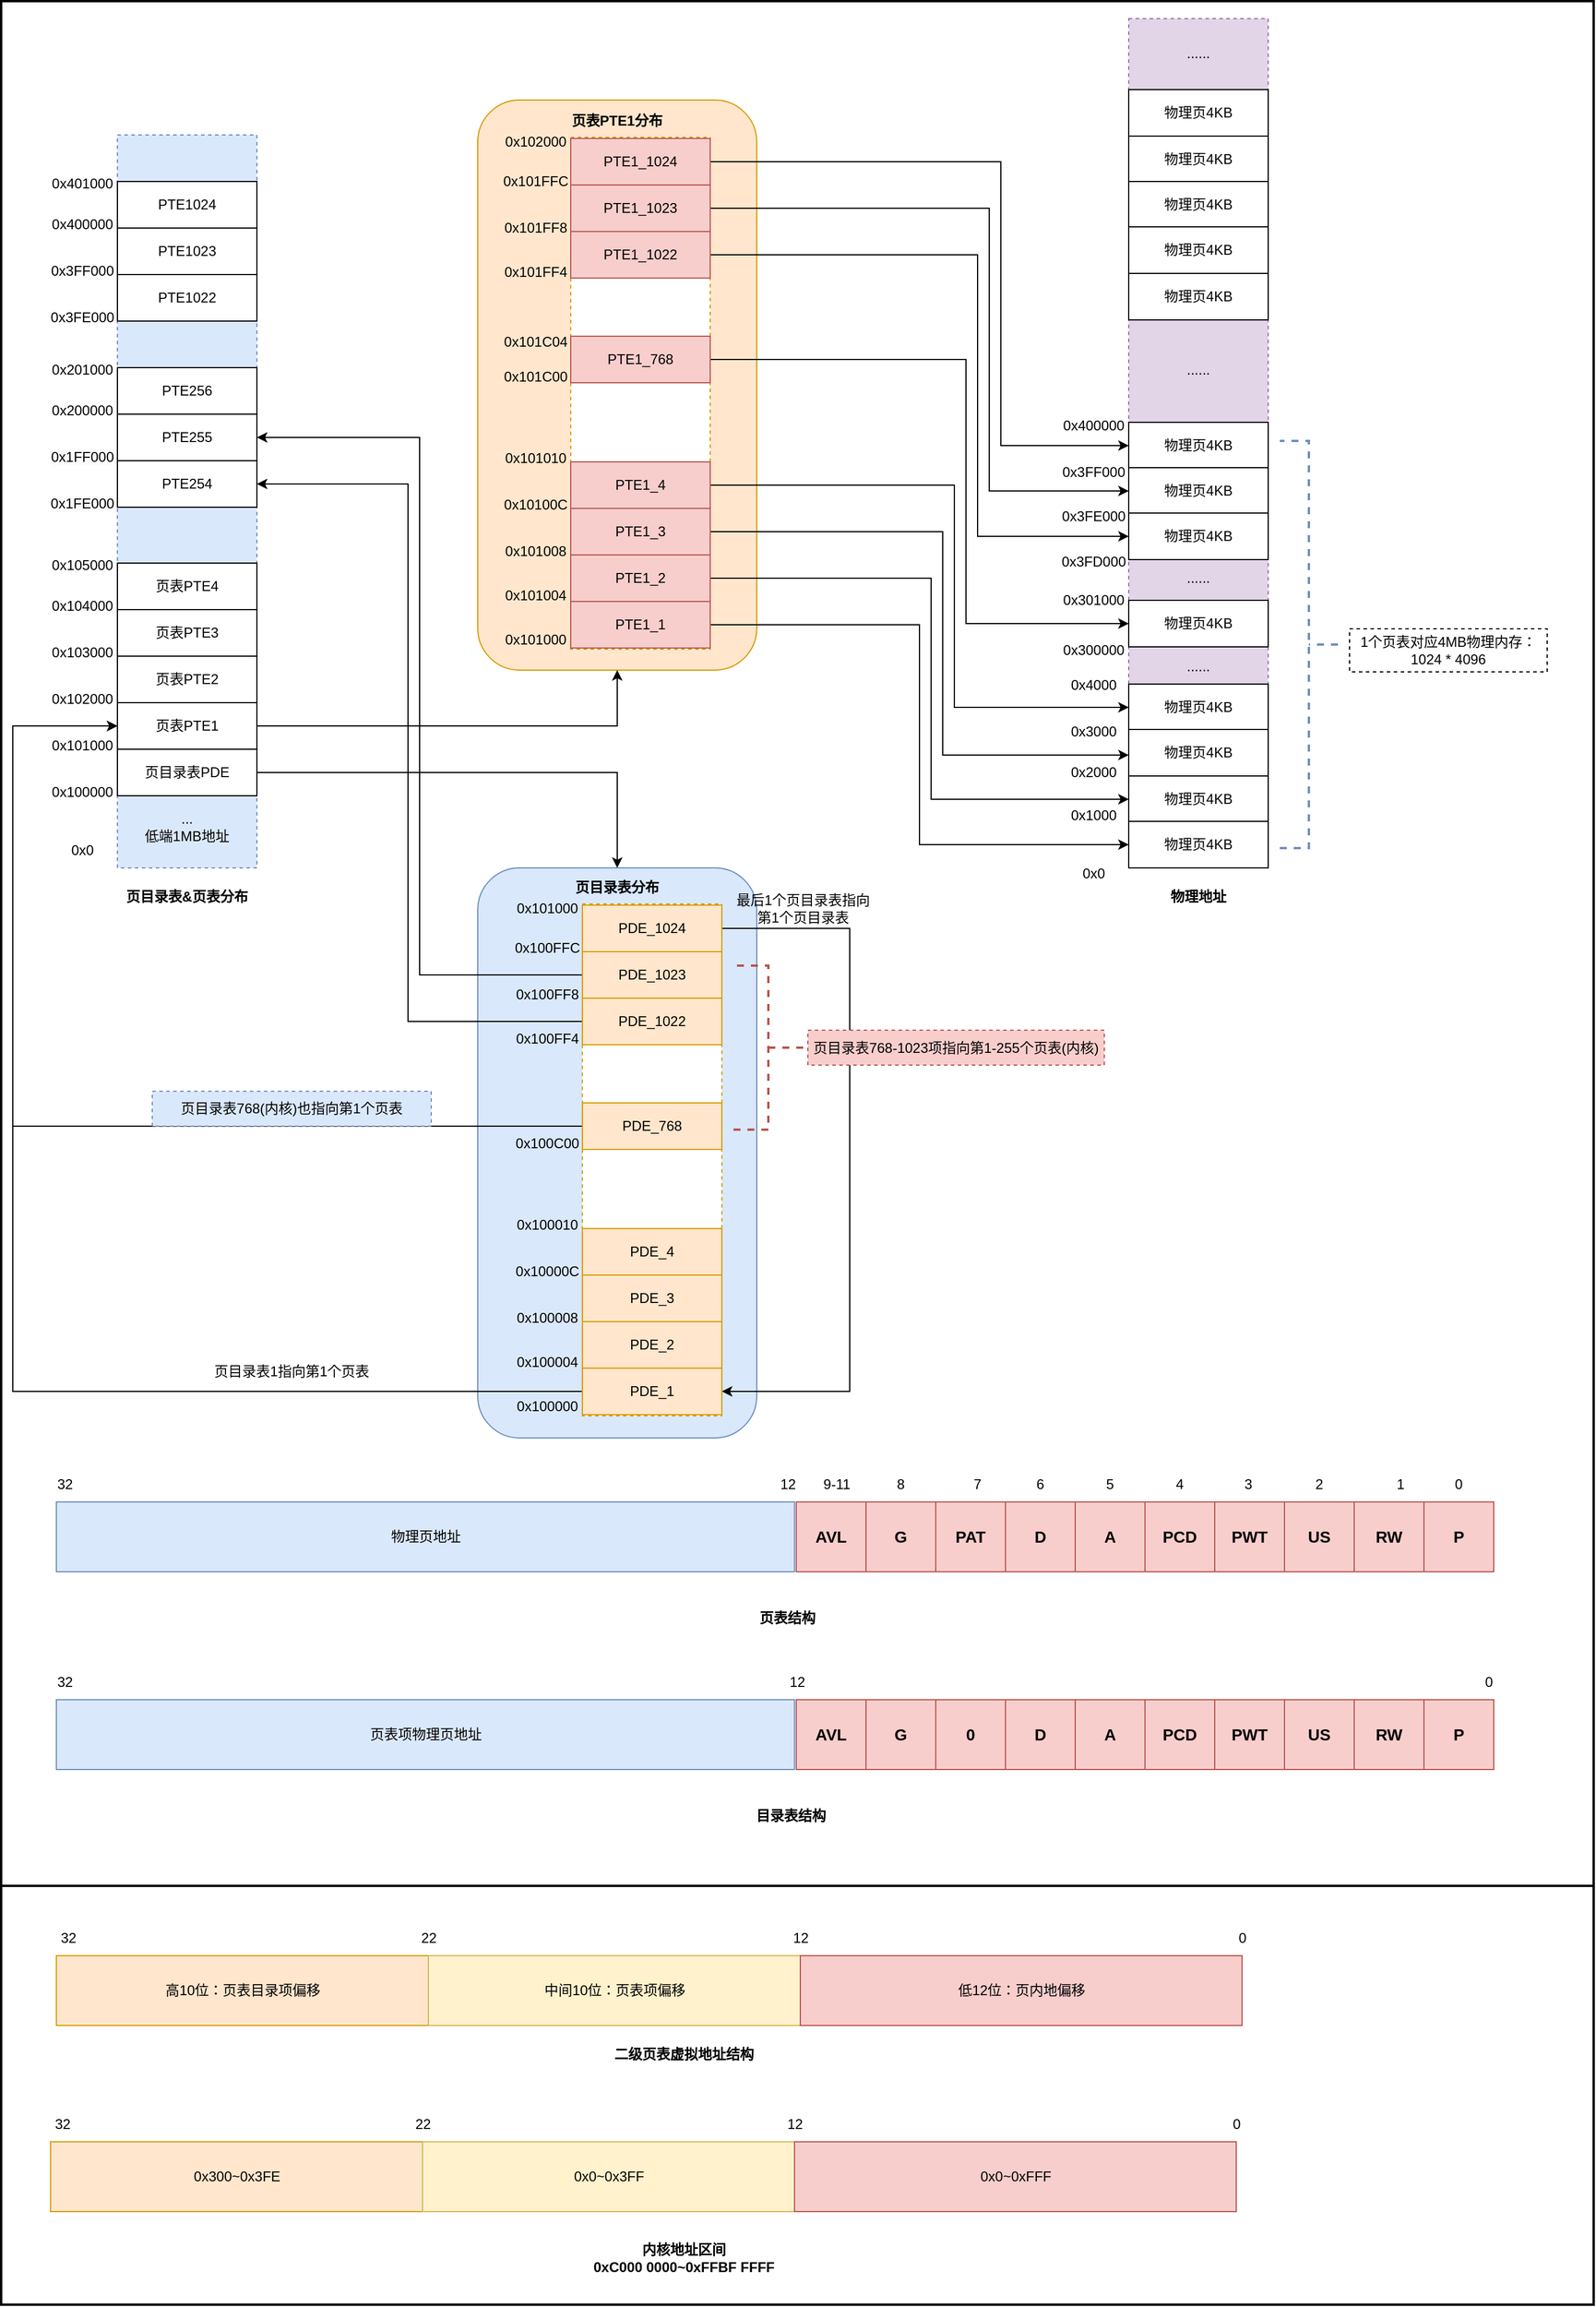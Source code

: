 <mxfile version="25.0.2" pages="2">
  <diagram name="页表" id="zX9tcpX-H5WC13ZyId3J">
    <mxGraphModel dx="1801" dy="1016" grid="1" gridSize="10" guides="1" tooltips="1" connect="1" arrows="1" fold="1" page="1" pageScale="1" pageWidth="850" pageHeight="1100" math="0" shadow="0">
      <root>
        <mxCell id="0" />
        <mxCell id="1" parent="0" />
        <mxCell id="wzZaUFR3dmNPErkXF3va-203" value="" style="rounded=0;whiteSpace=wrap;html=1;strokeWidth=2;" parent="1" vertex="1">
          <mxGeometry x="30" y="1630" width="1370" height="360" as="geometry" />
        </mxCell>
        <mxCell id="wzZaUFR3dmNPErkXF3va-202" value="" style="rounded=0;whiteSpace=wrap;html=1;strokeWidth=2;" parent="1" vertex="1">
          <mxGeometry x="30" y="10" width="1370" height="1620" as="geometry" />
        </mxCell>
        <mxCell id="wzZaUFR3dmNPErkXF3va-108" value="" style="rounded=1;whiteSpace=wrap;html=1;fillColor=#ffe6cc;strokeColor=#d79b00;" parent="1" vertex="1">
          <mxGeometry x="440.0" y="95" width="240" height="490" as="geometry" />
        </mxCell>
        <mxCell id="wzZaUFR3dmNPErkXF3va-106" value="" style="rounded=1;whiteSpace=wrap;html=1;fillColor=#dae8fc;strokeColor=#6c8ebf;" parent="1" vertex="1">
          <mxGeometry x="440.0" y="755" width="240" height="490" as="geometry" />
        </mxCell>
        <mxCell id="wzZaUFR3dmNPErkXF3va-78" value="" style="rounded=0;whiteSpace=wrap;html=1;dashed=1;fillColor=default;strokeColor=#d79b00;" parent="1" vertex="1">
          <mxGeometry x="530" y="786" width="120" height="440" as="geometry" />
        </mxCell>
        <mxCell id="wzZaUFR3dmNPErkXF3va-30" value="" style="rounded=0;whiteSpace=wrap;html=1;dashed=1;fillColor=#dae8fc;strokeColor=#6c8ebf;" parent="1" vertex="1">
          <mxGeometry x="130" y="125" width="120" height="630" as="geometry" />
        </mxCell>
        <mxCell id="wzZaUFR3dmNPErkXF3va-31" value="PTE1024" style="rounded=0;whiteSpace=wrap;html=1;shadow=0;" parent="1" vertex="1">
          <mxGeometry x="130" y="165" width="120" height="40" as="geometry" />
        </mxCell>
        <mxCell id="wzZaUFR3dmNPErkXF3va-33" value="PTE1023" style="rounded=0;whiteSpace=wrap;html=1;shadow=0;" parent="1" vertex="1">
          <mxGeometry x="130" y="205" width="120" height="40" as="geometry" />
        </mxCell>
        <mxCell id="wzZaUFR3dmNPErkXF3va-34" value="PTE1022" style="rounded=0;whiteSpace=wrap;html=1;shadow=0;" parent="1" vertex="1">
          <mxGeometry x="130" y="245" width="120" height="40" as="geometry" />
        </mxCell>
        <mxCell id="wzZaUFR3dmNPErkXF3va-36" value="PTE256" style="rounded=0;whiteSpace=wrap;html=1;shadow=0;" parent="1" vertex="1">
          <mxGeometry x="130" y="325" width="120" height="40" as="geometry" />
        </mxCell>
        <mxCell id="wzZaUFR3dmNPErkXF3va-37" value="PTE255" style="rounded=0;whiteSpace=wrap;html=1;shadow=0;" parent="1" vertex="1">
          <mxGeometry x="130" y="365" width="120" height="40" as="geometry" />
        </mxCell>
        <mxCell id="wzZaUFR3dmNPErkXF3va-38" value="PTE254" style="rounded=0;whiteSpace=wrap;html=1;shadow=0;" parent="1" vertex="1">
          <mxGeometry x="130" y="405" width="120" height="40" as="geometry" />
        </mxCell>
        <mxCell id="wzZaUFR3dmNPErkXF3va-39" value="页表PTE4" style="rounded=0;whiteSpace=wrap;html=1;shadow=0;" parent="1" vertex="1">
          <mxGeometry x="130" y="493" width="120" height="40" as="geometry" />
        </mxCell>
        <mxCell id="wzZaUFR3dmNPErkXF3va-40" value="页表PTE3" style="rounded=0;whiteSpace=wrap;html=1;shadow=0;" parent="1" vertex="1">
          <mxGeometry x="130" y="533" width="120" height="40" as="geometry" />
        </mxCell>
        <mxCell id="wzZaUFR3dmNPErkXF3va-41" value="页表PTE2" style="rounded=0;whiteSpace=wrap;html=1;shadow=0;" parent="1" vertex="1">
          <mxGeometry x="130" y="573" width="120" height="40" as="geometry" />
        </mxCell>
        <mxCell id="wzZaUFR3dmNPErkXF3va-110" style="edgeStyle=orthogonalEdgeStyle;rounded=0;orthogonalLoop=1;jettySize=auto;html=1;exitX=1;exitY=0.5;exitDx=0;exitDy=0;entryX=0.5;entryY=1;entryDx=0;entryDy=0;" parent="1" source="wzZaUFR3dmNPErkXF3va-42" target="wzZaUFR3dmNPErkXF3va-108" edge="1">
          <mxGeometry relative="1" as="geometry" />
        </mxCell>
        <mxCell id="wzZaUFR3dmNPErkXF3va-42" value="页表PTE1" style="rounded=0;whiteSpace=wrap;html=1;shadow=0;" parent="1" vertex="1">
          <mxGeometry x="130" y="613" width="120" height="40" as="geometry" />
        </mxCell>
        <mxCell id="wzZaUFR3dmNPErkXF3va-81" style="edgeStyle=orthogonalEdgeStyle;rounded=0;orthogonalLoop=1;jettySize=auto;html=1;exitX=1;exitY=0.5;exitDx=0;exitDy=0;" parent="1" source="wzZaUFR3dmNPErkXF3va-43" target="wzZaUFR3dmNPErkXF3va-106" edge="1">
          <mxGeometry relative="1" as="geometry" />
        </mxCell>
        <mxCell id="wzZaUFR3dmNPErkXF3va-43" value="页目录表PDE" style="rounded=0;whiteSpace=wrap;html=1;shadow=0;" parent="1" vertex="1">
          <mxGeometry x="130" y="653" width="120" height="40" as="geometry" />
        </mxCell>
        <mxCell id="wzZaUFR3dmNPErkXF3va-44" value="0x401000" style="text;html=1;align=center;verticalAlign=middle;whiteSpace=wrap;rounded=0;" parent="1" vertex="1">
          <mxGeometry x="70" y="152" width="60" height="30" as="geometry" />
        </mxCell>
        <mxCell id="wzZaUFR3dmNPErkXF3va-45" value="0x400000" style="text;html=1;align=center;verticalAlign=middle;whiteSpace=wrap;rounded=0;" parent="1" vertex="1">
          <mxGeometry x="70" y="187" width="60" height="30" as="geometry" />
        </mxCell>
        <mxCell id="wzZaUFR3dmNPErkXF3va-46" value="0x3FF000" style="text;html=1;align=center;verticalAlign=middle;whiteSpace=wrap;rounded=0;" parent="1" vertex="1">
          <mxGeometry x="70" y="227" width="60" height="30" as="geometry" />
        </mxCell>
        <mxCell id="wzZaUFR3dmNPErkXF3va-47" value="0x3FE000" style="text;html=1;align=center;verticalAlign=middle;whiteSpace=wrap;rounded=0;" parent="1" vertex="1">
          <mxGeometry x="70" y="267" width="60" height="30" as="geometry" />
        </mxCell>
        <mxCell id="wzZaUFR3dmNPErkXF3va-48" value="0x201000" style="text;html=1;align=center;verticalAlign=middle;whiteSpace=wrap;rounded=0;" parent="1" vertex="1">
          <mxGeometry x="70" y="312" width="60" height="30" as="geometry" />
        </mxCell>
        <mxCell id="wzZaUFR3dmNPErkXF3va-49" value="0x200000" style="text;html=1;align=center;verticalAlign=middle;whiteSpace=wrap;rounded=0;" parent="1" vertex="1">
          <mxGeometry x="70" y="347" width="60" height="30" as="geometry" />
        </mxCell>
        <mxCell id="wzZaUFR3dmNPErkXF3va-50" value="&lt;span style=&quot;color: rgb(0, 0, 0); font-family: Helvetica; font-size: 12px; font-style: normal; font-variant-ligatures: normal; font-variant-caps: normal; font-weight: 400; letter-spacing: normal; orphans: 2; text-align: center; text-indent: 0px; text-transform: none; widows: 2; word-spacing: 0px; -webkit-text-stroke-width: 0px; white-space: normal; background-color: rgb(251, 251, 251); text-decoration-thickness: initial; text-decoration-style: initial; text-decoration-color: initial; display: inline !important; float: none;&quot;&gt;0x1FF000&lt;/span&gt;" style="text;html=1;align=center;verticalAlign=middle;whiteSpace=wrap;rounded=0;" parent="1" vertex="1">
          <mxGeometry x="70" y="387" width="60" height="30" as="geometry" />
        </mxCell>
        <mxCell id="wzZaUFR3dmNPErkXF3va-52" value="0x101000" style="text;html=1;align=center;verticalAlign=middle;whiteSpace=wrap;rounded=0;" parent="1" vertex="1">
          <mxGeometry x="70" y="635" width="60" height="30" as="geometry" />
        </mxCell>
        <mxCell id="wzZaUFR3dmNPErkXF3va-54" value="0x104000" style="text;html=1;align=center;verticalAlign=middle;whiteSpace=wrap;rounded=0;" parent="1" vertex="1">
          <mxGeometry x="70" y="515" width="60" height="30" as="geometry" />
        </mxCell>
        <mxCell id="wzZaUFR3dmNPErkXF3va-55" value="0x103000" style="text;html=1;align=center;verticalAlign=middle;whiteSpace=wrap;rounded=0;" parent="1" vertex="1">
          <mxGeometry x="70" y="555" width="60" height="30" as="geometry" />
        </mxCell>
        <mxCell id="wzZaUFR3dmNPErkXF3va-56" value="0x102000" style="text;html=1;align=center;verticalAlign=middle;whiteSpace=wrap;rounded=0;" parent="1" vertex="1">
          <mxGeometry x="70" y="595" width="60" height="30" as="geometry" />
        </mxCell>
        <mxCell id="wzZaUFR3dmNPErkXF3va-57" value="0x100000" style="text;html=1;align=center;verticalAlign=middle;whiteSpace=wrap;rounded=0;" parent="1" vertex="1">
          <mxGeometry x="70" y="675" width="60" height="30" as="geometry" />
        </mxCell>
        <mxCell id="wzZaUFR3dmNPErkXF3va-58" value="&lt;div&gt;...&lt;/div&gt;低端1MB地址" style="text;html=1;align=center;verticalAlign=middle;whiteSpace=wrap;rounded=0;" parent="1" vertex="1">
          <mxGeometry x="140" y="705" width="100" height="30" as="geometry" />
        </mxCell>
        <mxCell id="wzZaUFR3dmNPErkXF3va-59" value="0x0" style="text;html=1;align=center;verticalAlign=middle;whiteSpace=wrap;rounded=0;" parent="1" vertex="1">
          <mxGeometry x="70" y="725" width="60" height="30" as="geometry" />
        </mxCell>
        <mxCell id="QjEKegtfa7IEORFRVvBK-2" style="edgeStyle=orthogonalEdgeStyle;rounded=0;orthogonalLoop=1;jettySize=auto;html=1;entryX=1;entryY=0.5;entryDx=0;entryDy=0;" parent="1" source="wzZaUFR3dmNPErkXF3va-61" target="wzZaUFR3dmNPErkXF3va-37" edge="1">
          <mxGeometry relative="1" as="geometry" />
        </mxCell>
        <mxCell id="wzZaUFR3dmNPErkXF3va-61" value="PDE_1023" style="rounded=0;whiteSpace=wrap;html=1;shadow=0;fillColor=#ffe6cc;strokeColor=#d79b00;" parent="1" vertex="1">
          <mxGeometry x="530" y="827" width="120" height="40" as="geometry" />
        </mxCell>
        <mxCell id="wzZaUFR3dmNPErkXF3va-187" style="edgeStyle=orthogonalEdgeStyle;rounded=0;orthogonalLoop=1;jettySize=auto;html=1;entryX=1;entryY=0.5;entryDx=0;entryDy=0;" parent="1" source="wzZaUFR3dmNPErkXF3va-62" target="wzZaUFR3dmNPErkXF3va-68" edge="1">
          <mxGeometry relative="1" as="geometry">
            <Array as="points">
              <mxPoint x="760" y="807" />
              <mxPoint x="760" y="1205" />
            </Array>
          </mxGeometry>
        </mxCell>
        <mxCell id="wzZaUFR3dmNPErkXF3va-62" value="PDE_1024" style="rounded=0;whiteSpace=wrap;html=1;shadow=0;fillColor=#ffe6cc;strokeColor=#d79b00;" parent="1" vertex="1">
          <mxGeometry x="530" y="787" width="120" height="40" as="geometry" />
        </mxCell>
        <mxCell id="QjEKegtfa7IEORFRVvBK-3" style="edgeStyle=orthogonalEdgeStyle;rounded=0;orthogonalLoop=1;jettySize=auto;html=1;entryX=1;entryY=0.5;entryDx=0;entryDy=0;" parent="1" source="wzZaUFR3dmNPErkXF3va-63" target="wzZaUFR3dmNPErkXF3va-38" edge="1">
          <mxGeometry relative="1" as="geometry">
            <Array as="points">
              <mxPoint x="380" y="887" />
              <mxPoint x="380" y="425" />
            </Array>
          </mxGeometry>
        </mxCell>
        <mxCell id="wzZaUFR3dmNPErkXF3va-63" value="PDE_1022" style="rounded=0;whiteSpace=wrap;html=1;shadow=0;fillColor=#ffe6cc;strokeColor=#d79b00;" parent="1" vertex="1">
          <mxGeometry x="530" y="867" width="120" height="40" as="geometry" />
        </mxCell>
        <mxCell id="wzZaUFR3dmNPErkXF3va-173" style="edgeStyle=orthogonalEdgeStyle;rounded=0;orthogonalLoop=1;jettySize=auto;html=1;entryX=0;entryY=0.5;entryDx=0;entryDy=0;" parent="1" source="wzZaUFR3dmNPErkXF3va-64" target="wzZaUFR3dmNPErkXF3va-42" edge="1">
          <mxGeometry relative="1" as="geometry">
            <mxPoint x="-10" y="635" as="targetPoint" />
            <Array as="points">
              <mxPoint x="40" y="977" />
              <mxPoint x="40" y="633" />
            </Array>
          </mxGeometry>
        </mxCell>
        <mxCell id="wzZaUFR3dmNPErkXF3va-64" value="PDE_768" style="rounded=0;whiteSpace=wrap;html=1;shadow=0;fillColor=#ffe6cc;strokeColor=#d79b00;" parent="1" vertex="1">
          <mxGeometry x="530" y="957" width="120" height="40" as="geometry" />
        </mxCell>
        <mxCell id="wzZaUFR3dmNPErkXF3va-65" value="PDE_4" style="rounded=0;whiteSpace=wrap;html=1;shadow=0;fillColor=#ffe6cc;strokeColor=#d79b00;" parent="1" vertex="1">
          <mxGeometry x="530" y="1065" width="120" height="40" as="geometry" />
        </mxCell>
        <mxCell id="wzZaUFR3dmNPErkXF3va-66" value="PDE_3" style="rounded=0;whiteSpace=wrap;html=1;shadow=0;fillColor=#ffe6cc;strokeColor=#d79b00;" parent="1" vertex="1">
          <mxGeometry x="530" y="1105" width="120" height="40" as="geometry" />
        </mxCell>
        <mxCell id="wzZaUFR3dmNPErkXF3va-67" value="PDE_2" style="rounded=0;whiteSpace=wrap;html=1;shadow=0;fillColor=#ffe6cc;strokeColor=#d79b00;" parent="1" vertex="1">
          <mxGeometry x="530" y="1145" width="120" height="40" as="geometry" />
        </mxCell>
        <mxCell id="wzZaUFR3dmNPErkXF3va-169" style="edgeStyle=orthogonalEdgeStyle;rounded=0;orthogonalLoop=1;jettySize=auto;html=1;entryX=0;entryY=0.5;entryDx=0;entryDy=0;" parent="1" source="wzZaUFR3dmNPErkXF3va-68" target="wzZaUFR3dmNPErkXF3va-42" edge="1">
          <mxGeometry relative="1" as="geometry">
            <Array as="points">
              <mxPoint x="40" y="1205" />
              <mxPoint x="40" y="633" />
            </Array>
          </mxGeometry>
        </mxCell>
        <mxCell id="wzZaUFR3dmNPErkXF3va-68" value="PDE_1" style="rounded=0;whiteSpace=wrap;html=1;shadow=0;fillColor=#ffe6cc;strokeColor=#d79b00;" parent="1" vertex="1">
          <mxGeometry x="530" y="1185" width="120" height="40" as="geometry" />
        </mxCell>
        <mxCell id="wzZaUFR3dmNPErkXF3va-69" value="0x100FF8" style="text;html=1;align=center;verticalAlign=middle;whiteSpace=wrap;rounded=0;" parent="1" vertex="1">
          <mxGeometry x="470.0" y="849" width="60" height="30" as="geometry" />
        </mxCell>
        <mxCell id="wzZaUFR3dmNPErkXF3va-70" value="0x100FF4" style="text;html=1;align=center;verticalAlign=middle;whiteSpace=wrap;rounded=0;" parent="1" vertex="1">
          <mxGeometry x="470.0" y="887" width="60" height="30" as="geometry" />
        </mxCell>
        <mxCell id="wzZaUFR3dmNPErkXF3va-71" value="0x100010" style="text;html=1;align=center;verticalAlign=middle;whiteSpace=wrap;rounded=0;" parent="1" vertex="1">
          <mxGeometry x="470.0" y="1047" width="60" height="30" as="geometry" />
        </mxCell>
        <mxCell id="wzZaUFR3dmNPErkXF3va-72" value="0x10000C" style="text;html=1;align=center;verticalAlign=middle;whiteSpace=wrap;rounded=0;" parent="1" vertex="1">
          <mxGeometry x="470.0" y="1087" width="60" height="30" as="geometry" />
        </mxCell>
        <mxCell id="wzZaUFR3dmNPErkXF3va-73" value="0x100008" style="text;html=1;align=center;verticalAlign=middle;whiteSpace=wrap;rounded=0;" parent="1" vertex="1">
          <mxGeometry x="470.0" y="1127" width="60" height="30" as="geometry" />
        </mxCell>
        <mxCell id="wzZaUFR3dmNPErkXF3va-74" value="0x100004" style="text;html=1;align=center;verticalAlign=middle;whiteSpace=wrap;rounded=0;" parent="1" vertex="1">
          <mxGeometry x="470.0" y="1165" width="60" height="30" as="geometry" />
        </mxCell>
        <mxCell id="wzZaUFR3dmNPErkXF3va-75" value="0x100000" style="text;html=1;align=center;verticalAlign=middle;whiteSpace=wrap;rounded=0;" parent="1" vertex="1">
          <mxGeometry x="470.0" y="1203" width="60" height="30" as="geometry" />
        </mxCell>
        <mxCell id="wzZaUFR3dmNPErkXF3va-76" value="0x100FFC" style="text;html=1;align=center;verticalAlign=middle;whiteSpace=wrap;rounded=0;" parent="1" vertex="1">
          <mxGeometry x="470.0" y="809" width="60" height="30" as="geometry" />
        </mxCell>
        <mxCell id="wzZaUFR3dmNPErkXF3va-79" value="0x100C00" style="text;html=1;align=center;verticalAlign=middle;whiteSpace=wrap;rounded=0;" parent="1" vertex="1">
          <mxGeometry x="470.0" y="977" width="60" height="30" as="geometry" />
        </mxCell>
        <mxCell id="wzZaUFR3dmNPErkXF3va-80" value="0x101000" style="text;html=1;align=center;verticalAlign=middle;whiteSpace=wrap;rounded=0;" parent="1" vertex="1">
          <mxGeometry x="470.0" y="775" width="60" height="30" as="geometry" />
        </mxCell>
        <mxCell id="wzZaUFR3dmNPErkXF3va-82" value="0x105000" style="text;html=1;align=center;verticalAlign=middle;whiteSpace=wrap;rounded=0;" parent="1" vertex="1">
          <mxGeometry x="70" y="480" width="60" height="30" as="geometry" />
        </mxCell>
        <mxCell id="wzZaUFR3dmNPErkXF3va-84" value="&lt;span style=&quot;color: rgb(0, 0, 0); font-family: Helvetica; font-size: 12px; font-style: normal; font-variant-ligatures: normal; font-variant-caps: normal; font-weight: 400; letter-spacing: normal; orphans: 2; text-align: center; text-indent: 0px; text-transform: none; widows: 2; word-spacing: 0px; -webkit-text-stroke-width: 0px; white-space: normal; background-color: rgb(251, 251, 251); text-decoration-thickness: initial; text-decoration-style: initial; text-decoration-color: initial; display: inline !important; float: none;&quot;&gt;0x1FE000&lt;/span&gt;" style="text;html=1;align=center;verticalAlign=middle;whiteSpace=wrap;rounded=0;" parent="1" vertex="1">
          <mxGeometry x="70" y="427" width="60" height="30" as="geometry" />
        </mxCell>
        <mxCell id="wzZaUFR3dmNPErkXF3va-85" value="&lt;b&gt;页目录表&amp;amp;页表分布&lt;/b&gt;" style="text;html=1;align=center;verticalAlign=middle;whiteSpace=wrap;rounded=0;" parent="1" vertex="1">
          <mxGeometry x="135" y="765" width="110" height="30" as="geometry" />
        </mxCell>
        <mxCell id="wzZaUFR3dmNPErkXF3va-86" value="" style="rounded=0;whiteSpace=wrap;html=1;dashed=1;fillColor=default;strokeColor=#d79b00;" parent="1" vertex="1">
          <mxGeometry x="520" y="127" width="120" height="440" as="geometry" />
        </mxCell>
        <mxCell id="wzZaUFR3dmNPErkXF3va-183" style="edgeStyle=orthogonalEdgeStyle;rounded=0;orthogonalLoop=1;jettySize=auto;html=1;entryX=0;entryY=0.5;entryDx=0;entryDy=0;" parent="1" source="wzZaUFR3dmNPErkXF3va-87" target="wzZaUFR3dmNPErkXF3va-147" edge="1">
          <mxGeometry relative="1" as="geometry">
            <Array as="points">
              <mxPoint x="880" y="188" />
              <mxPoint x="880" y="431" />
            </Array>
          </mxGeometry>
        </mxCell>
        <mxCell id="wzZaUFR3dmNPErkXF3va-87" value="PTE1_1023" style="rounded=0;whiteSpace=wrap;html=1;shadow=0;fillColor=#f8cecc;strokeColor=#b85450;" parent="1" vertex="1">
          <mxGeometry x="520" y="168" width="120" height="40" as="geometry" />
        </mxCell>
        <mxCell id="wzZaUFR3dmNPErkXF3va-184" style="edgeStyle=orthogonalEdgeStyle;rounded=0;orthogonalLoop=1;jettySize=auto;html=1;entryX=0;entryY=0.5;entryDx=0;entryDy=0;" parent="1" source="wzZaUFR3dmNPErkXF3va-88" target="wzZaUFR3dmNPErkXF3va-146" edge="1">
          <mxGeometry relative="1" as="geometry">
            <Array as="points">
              <mxPoint x="890" y="148" />
              <mxPoint x="890" y="392" />
            </Array>
          </mxGeometry>
        </mxCell>
        <mxCell id="wzZaUFR3dmNPErkXF3va-88" value="PTE1_1024" style="rounded=0;whiteSpace=wrap;html=1;shadow=0;fillColor=#f8cecc;strokeColor=#b85450;" parent="1" vertex="1">
          <mxGeometry x="520" y="128" width="120" height="40" as="geometry" />
        </mxCell>
        <mxCell id="wzZaUFR3dmNPErkXF3va-182" style="edgeStyle=orthogonalEdgeStyle;rounded=0;orthogonalLoop=1;jettySize=auto;html=1;entryX=0;entryY=0.5;entryDx=0;entryDy=0;" parent="1" source="wzZaUFR3dmNPErkXF3va-89" target="wzZaUFR3dmNPErkXF3va-148" edge="1">
          <mxGeometry relative="1" as="geometry">
            <Array as="points">
              <mxPoint x="870" y="228" />
              <mxPoint x="870" y="470" />
            </Array>
          </mxGeometry>
        </mxCell>
        <mxCell id="wzZaUFR3dmNPErkXF3va-89" value="PTE1_1022" style="rounded=0;whiteSpace=wrap;html=1;shadow=0;fillColor=#f8cecc;strokeColor=#b85450;" parent="1" vertex="1">
          <mxGeometry x="520" y="208" width="120" height="40" as="geometry" />
        </mxCell>
        <mxCell id="wzZaUFR3dmNPErkXF3va-176" style="edgeStyle=orthogonalEdgeStyle;rounded=0;orthogonalLoop=1;jettySize=auto;html=1;entryX=0;entryY=0.5;entryDx=0;entryDy=0;" parent="1" source="wzZaUFR3dmNPErkXF3va-90" target="wzZaUFR3dmNPErkXF3va-149" edge="1">
          <mxGeometry relative="1" as="geometry">
            <Array as="points">
              <mxPoint x="860" y="318" />
              <mxPoint x="860" y="545" />
            </Array>
          </mxGeometry>
        </mxCell>
        <mxCell id="wzZaUFR3dmNPErkXF3va-90" value="PTE1_768" style="rounded=0;whiteSpace=wrap;html=1;shadow=0;fillColor=#f8cecc;strokeColor=#b85450;" parent="1" vertex="1">
          <mxGeometry x="520" y="298" width="120" height="40" as="geometry" />
        </mxCell>
        <mxCell id="wzZaUFR3dmNPErkXF3va-168" style="edgeStyle=orthogonalEdgeStyle;rounded=0;orthogonalLoop=1;jettySize=auto;html=1;entryX=0;entryY=0.5;entryDx=0;entryDy=0;" parent="1" source="wzZaUFR3dmNPErkXF3va-91" target="wzZaUFR3dmNPErkXF3va-150" edge="1">
          <mxGeometry relative="1" as="geometry">
            <Array as="points">
              <mxPoint x="850" y="426" />
              <mxPoint x="850" y="617" />
            </Array>
          </mxGeometry>
        </mxCell>
        <mxCell id="wzZaUFR3dmNPErkXF3va-91" value="PTE1_4" style="rounded=0;whiteSpace=wrap;html=1;shadow=0;fillColor=#f8cecc;strokeColor=#b85450;" parent="1" vertex="1">
          <mxGeometry x="520" y="406" width="120" height="40" as="geometry" />
        </mxCell>
        <mxCell id="wzZaUFR3dmNPErkXF3va-166" style="edgeStyle=orthogonalEdgeStyle;rounded=0;orthogonalLoop=1;jettySize=auto;html=1;exitX=1;exitY=0.5;exitDx=0;exitDy=0;entryX=1;entryY=0;entryDx=0;entryDy=0;" parent="1" source="wzZaUFR3dmNPErkXF3va-92" target="wzZaUFR3dmNPErkXF3va-155" edge="1">
          <mxGeometry relative="1" as="geometry">
            <Array as="points">
              <mxPoint x="840" y="466" />
              <mxPoint x="840" y="658" />
            </Array>
          </mxGeometry>
        </mxCell>
        <mxCell id="wzZaUFR3dmNPErkXF3va-92" value="PTE1_3" style="rounded=0;whiteSpace=wrap;html=1;shadow=0;fillColor=#f8cecc;strokeColor=#b85450;" parent="1" vertex="1">
          <mxGeometry x="520" y="446" width="120" height="40" as="geometry" />
        </mxCell>
        <mxCell id="wzZaUFR3dmNPErkXF3va-165" style="edgeStyle=orthogonalEdgeStyle;rounded=0;orthogonalLoop=1;jettySize=auto;html=1;exitX=1;exitY=0.5;exitDx=0;exitDy=0;entryX=0;entryY=0.5;entryDx=0;entryDy=0;" parent="1" source="wzZaUFR3dmNPErkXF3va-93" target="wzZaUFR3dmNPErkXF3va-152" edge="1">
          <mxGeometry relative="1" as="geometry">
            <Array as="points">
              <mxPoint x="830" y="506" />
              <mxPoint x="830" y="696" />
            </Array>
          </mxGeometry>
        </mxCell>
        <mxCell id="wzZaUFR3dmNPErkXF3va-93" value="PTE1_2" style="rounded=0;whiteSpace=wrap;html=1;shadow=0;fillColor=#f8cecc;strokeColor=#b85450;" parent="1" vertex="1">
          <mxGeometry x="520" y="486" width="120" height="40" as="geometry" />
        </mxCell>
        <mxCell id="wzZaUFR3dmNPErkXF3va-164" style="edgeStyle=orthogonalEdgeStyle;rounded=0;orthogonalLoop=1;jettySize=auto;html=1;entryX=0;entryY=0.5;entryDx=0;entryDy=0;" parent="1" source="wzZaUFR3dmNPErkXF3va-94" target="wzZaUFR3dmNPErkXF3va-153" edge="1">
          <mxGeometry relative="1" as="geometry" />
        </mxCell>
        <mxCell id="wzZaUFR3dmNPErkXF3va-94" value="PTE1_1" style="rounded=0;whiteSpace=wrap;html=1;shadow=0;fillColor=#f8cecc;strokeColor=#b85450;" parent="1" vertex="1">
          <mxGeometry x="520" y="526" width="120" height="40" as="geometry" />
        </mxCell>
        <mxCell id="wzZaUFR3dmNPErkXF3va-95" value="0x101FF8" style="text;html=1;align=center;verticalAlign=middle;whiteSpace=wrap;rounded=0;" parent="1" vertex="1">
          <mxGeometry x="460.0" y="190" width="60" height="30" as="geometry" />
        </mxCell>
        <mxCell id="wzZaUFR3dmNPErkXF3va-96" value="0x101FF4" style="text;html=1;align=center;verticalAlign=middle;whiteSpace=wrap;rounded=0;" parent="1" vertex="1">
          <mxGeometry x="460.0" y="228" width="60" height="30" as="geometry" />
        </mxCell>
        <mxCell id="wzZaUFR3dmNPErkXF3va-97" value="0x101010" style="text;html=1;align=center;verticalAlign=middle;whiteSpace=wrap;rounded=0;" parent="1" vertex="1">
          <mxGeometry x="460.0" y="388" width="60" height="30" as="geometry" />
        </mxCell>
        <mxCell id="wzZaUFR3dmNPErkXF3va-98" value="0x10100C" style="text;html=1;align=center;verticalAlign=middle;whiteSpace=wrap;rounded=0;" parent="1" vertex="1">
          <mxGeometry x="460.0" y="428" width="60" height="30" as="geometry" />
        </mxCell>
        <mxCell id="wzZaUFR3dmNPErkXF3va-99" value="0x101008" style="text;html=1;align=center;verticalAlign=middle;whiteSpace=wrap;rounded=0;" parent="1" vertex="1">
          <mxGeometry x="460.0" y="468" width="60" height="30" as="geometry" />
        </mxCell>
        <mxCell id="wzZaUFR3dmNPErkXF3va-100" value="0x101004" style="text;html=1;align=center;verticalAlign=middle;whiteSpace=wrap;rounded=0;" parent="1" vertex="1">
          <mxGeometry x="460.0" y="506" width="60" height="30" as="geometry" />
        </mxCell>
        <mxCell id="wzZaUFR3dmNPErkXF3va-101" value="0x101000" style="text;html=1;align=center;verticalAlign=middle;whiteSpace=wrap;rounded=0;" parent="1" vertex="1">
          <mxGeometry x="460.0" y="544" width="60" height="30" as="geometry" />
        </mxCell>
        <mxCell id="wzZaUFR3dmNPErkXF3va-102" value="0x101FFC" style="text;html=1;align=center;verticalAlign=middle;whiteSpace=wrap;rounded=0;" parent="1" vertex="1">
          <mxGeometry x="460.0" y="150" width="60" height="30" as="geometry" />
        </mxCell>
        <mxCell id="wzZaUFR3dmNPErkXF3va-103" value="0x101C00" style="text;html=1;align=center;verticalAlign=middle;whiteSpace=wrap;rounded=0;" parent="1" vertex="1">
          <mxGeometry x="460.0" y="318" width="60" height="30" as="geometry" />
        </mxCell>
        <mxCell id="wzZaUFR3dmNPErkXF3va-104" value="0x102000" style="text;html=1;align=center;verticalAlign=middle;whiteSpace=wrap;rounded=0;" parent="1" vertex="1">
          <mxGeometry x="460.0" y="116" width="60" height="30" as="geometry" />
        </mxCell>
        <mxCell id="wzZaUFR3dmNPErkXF3va-107" value="&lt;b&gt;页目录表分布&lt;/b&gt;" style="text;html=1;align=center;verticalAlign=middle;whiteSpace=wrap;rounded=0;" parent="1" vertex="1">
          <mxGeometry x="510.0" y="757" width="100" height="30" as="geometry" />
        </mxCell>
        <mxCell id="wzZaUFR3dmNPErkXF3va-109" value="&lt;b&gt;页表PTE1分布&lt;/b&gt;" style="text;html=1;align=center;verticalAlign=middle;whiteSpace=wrap;rounded=0;" parent="1" vertex="1">
          <mxGeometry x="510.0" y="98" width="100" height="30" as="geometry" />
        </mxCell>
        <mxCell id="wzZaUFR3dmNPErkXF3va-111" value="" style="rounded=0;whiteSpace=wrap;html=1;dashed=1;fillColor=#e1d5e7;strokeColor=#9673a6;" parent="1" vertex="1">
          <mxGeometry x="1000" y="25" width="120" height="730" as="geometry" />
        </mxCell>
        <mxCell id="wzZaUFR3dmNPErkXF3va-122" value="物理页4KB" style="rounded=0;whiteSpace=wrap;html=1;shadow=0;" parent="1" vertex="1">
          <mxGeometry x="1000" y="86" width="120" height="40" as="geometry" />
        </mxCell>
        <mxCell id="wzZaUFR3dmNPErkXF3va-136" value="0x0" style="text;html=1;align=center;verticalAlign=middle;whiteSpace=wrap;rounded=0;" parent="1" vertex="1">
          <mxGeometry x="940" y="745" width="60" height="30" as="geometry" />
        </mxCell>
        <mxCell id="wzZaUFR3dmNPErkXF3va-139" value="&lt;b&gt;物理地址&lt;/b&gt;" style="text;html=1;align=center;verticalAlign=middle;whiteSpace=wrap;rounded=0;" parent="1" vertex="1">
          <mxGeometry x="1005" y="765" width="110" height="30" as="geometry" />
        </mxCell>
        <mxCell id="wzZaUFR3dmNPErkXF3va-141" value="物理页4KB" style="rounded=0;whiteSpace=wrap;html=1;shadow=0;" parent="1" vertex="1">
          <mxGeometry x="1000" y="126" width="120" height="40" as="geometry" />
        </mxCell>
        <mxCell id="wzZaUFR3dmNPErkXF3va-142" value="物理页4KB" style="rounded=0;whiteSpace=wrap;html=1;shadow=0;" parent="1" vertex="1">
          <mxGeometry x="1000" y="165" width="120" height="40" as="geometry" />
        </mxCell>
        <mxCell id="wzZaUFR3dmNPErkXF3va-143" value="物理页4KB" style="rounded=0;whiteSpace=wrap;html=1;shadow=0;" parent="1" vertex="1">
          <mxGeometry x="1000" y="204" width="120" height="40" as="geometry" />
        </mxCell>
        <mxCell id="wzZaUFR3dmNPErkXF3va-144" value="物理页4KB" style="rounded=0;whiteSpace=wrap;html=1;shadow=0;" parent="1" vertex="1">
          <mxGeometry x="1000" y="244" width="120" height="40" as="geometry" />
        </mxCell>
        <mxCell id="wzZaUFR3dmNPErkXF3va-146" value="物理页4KB" style="rounded=0;whiteSpace=wrap;html=1;shadow=0;" parent="1" vertex="1">
          <mxGeometry x="1000" y="372" width="120" height="40" as="geometry" />
        </mxCell>
        <mxCell id="wzZaUFR3dmNPErkXF3va-147" value="物理页4KB" style="rounded=0;whiteSpace=wrap;html=1;shadow=0;" parent="1" vertex="1">
          <mxGeometry x="1000" y="411" width="120" height="40" as="geometry" />
        </mxCell>
        <mxCell id="wzZaUFR3dmNPErkXF3va-148" value="物理页4KB" style="rounded=0;whiteSpace=wrap;html=1;shadow=0;" parent="1" vertex="1">
          <mxGeometry x="1000" y="450" width="120" height="40" as="geometry" />
        </mxCell>
        <mxCell id="wzZaUFR3dmNPErkXF3va-149" value="物理页4KB" style="rounded=0;whiteSpace=wrap;html=1;shadow=0;" parent="1" vertex="1">
          <mxGeometry x="1000" y="525" width="120" height="40" as="geometry" />
        </mxCell>
        <mxCell id="wzZaUFR3dmNPErkXF3va-150" value="物理页4KB" style="rounded=0;whiteSpace=wrap;html=1;shadow=0;" parent="1" vertex="1">
          <mxGeometry x="1000" y="597" width="120" height="40" as="geometry" />
        </mxCell>
        <mxCell id="wzZaUFR3dmNPErkXF3va-151" value="物理页4KB" style="rounded=0;whiteSpace=wrap;html=1;shadow=0;" parent="1" vertex="1">
          <mxGeometry x="1000" y="636" width="120" height="40" as="geometry" />
        </mxCell>
        <mxCell id="wzZaUFR3dmNPErkXF3va-152" value="物理页4KB" style="rounded=0;whiteSpace=wrap;html=1;shadow=0;" parent="1" vertex="1">
          <mxGeometry x="1000" y="676" width="120" height="40" as="geometry" />
        </mxCell>
        <mxCell id="wzZaUFR3dmNPErkXF3va-153" value="物理页4KB" style="rounded=0;whiteSpace=wrap;html=1;shadow=0;" parent="1" vertex="1">
          <mxGeometry x="1000" y="715" width="120" height="40" as="geometry" />
        </mxCell>
        <mxCell id="wzZaUFR3dmNPErkXF3va-154" value="0x1000" style="text;html=1;align=center;verticalAlign=middle;whiteSpace=wrap;rounded=0;" parent="1" vertex="1">
          <mxGeometry x="940" y="695" width="60" height="30" as="geometry" />
        </mxCell>
        <mxCell id="wzZaUFR3dmNPErkXF3va-155" value="0x2000" style="text;html=1;align=center;verticalAlign=middle;whiteSpace=wrap;rounded=0;" parent="1" vertex="1">
          <mxGeometry x="940" y="658" width="60" height="30" as="geometry" />
        </mxCell>
        <mxCell id="wzZaUFR3dmNPErkXF3va-157" value="0x3000" style="text;html=1;align=center;verticalAlign=middle;whiteSpace=wrap;rounded=0;" parent="1" vertex="1">
          <mxGeometry x="940" y="623" width="60" height="30" as="geometry" />
        </mxCell>
        <mxCell id="wzZaUFR3dmNPErkXF3va-158" value="0x4000" style="text;html=1;align=center;verticalAlign=middle;whiteSpace=wrap;rounded=0;" parent="1" vertex="1">
          <mxGeometry x="940" y="583" width="60" height="30" as="geometry" />
        </mxCell>
        <mxCell id="wzZaUFR3dmNPErkXF3va-159" value="0x3FD000" style="text;html=1;align=center;verticalAlign=middle;whiteSpace=wrap;rounded=0;" parent="1" vertex="1">
          <mxGeometry x="940" y="477" width="60" height="30" as="geometry" />
        </mxCell>
        <mxCell id="wzZaUFR3dmNPErkXF3va-160" value="0x3FE000" style="text;html=1;align=center;verticalAlign=middle;whiteSpace=wrap;rounded=0;" parent="1" vertex="1">
          <mxGeometry x="940" y="438" width="60" height="30" as="geometry" />
        </mxCell>
        <mxCell id="wzZaUFR3dmNPErkXF3va-161" value="0x3FF000" style="text;html=1;align=center;verticalAlign=middle;whiteSpace=wrap;rounded=0;" parent="1" vertex="1">
          <mxGeometry x="940" y="400" width="60" height="30" as="geometry" />
        </mxCell>
        <mxCell id="wzZaUFR3dmNPErkXF3va-162" value="0x400000" style="text;html=1;align=center;verticalAlign=middle;whiteSpace=wrap;rounded=0;" parent="1" vertex="1">
          <mxGeometry x="940" y="360" width="60" height="30" as="geometry" />
        </mxCell>
        <mxCell id="wzZaUFR3dmNPErkXF3va-170" value="页目录表1指向第1个页表" style="text;html=1;align=center;verticalAlign=middle;whiteSpace=wrap;rounded=0;" parent="1" vertex="1">
          <mxGeometry x="160" y="1173" width="240" height="30" as="geometry" />
        </mxCell>
        <mxCell id="wzZaUFR3dmNPErkXF3va-174" value="页目录表768(内核)也指向第1个页表" style="text;html=1;align=center;verticalAlign=middle;whiteSpace=wrap;rounded=0;strokeColor=#6c8ebf;dashed=1;fillColor=#dae8fc;" parent="1" vertex="1">
          <mxGeometry x="160" y="947" width="240" height="30" as="geometry" />
        </mxCell>
        <mxCell id="wzZaUFR3dmNPErkXF3va-175" value="0x101C04" style="text;html=1;align=center;verticalAlign=middle;whiteSpace=wrap;rounded=0;" parent="1" vertex="1">
          <mxGeometry x="460.0" y="288" width="60" height="30" as="geometry" />
        </mxCell>
        <mxCell id="wzZaUFR3dmNPErkXF3va-177" value="0x300000" style="text;html=1;align=center;verticalAlign=middle;whiteSpace=wrap;rounded=0;" parent="1" vertex="1">
          <mxGeometry x="940" y="553" width="60" height="30" as="geometry" />
        </mxCell>
        <mxCell id="wzZaUFR3dmNPErkXF3va-178" value="0x301000" style="text;html=1;align=center;verticalAlign=middle;whiteSpace=wrap;rounded=0;" parent="1" vertex="1">
          <mxGeometry x="940" y="510" width="60" height="30" as="geometry" />
        </mxCell>
        <mxCell id="wzZaUFR3dmNPErkXF3va-179" value="......" style="text;html=1;align=center;verticalAlign=middle;whiteSpace=wrap;rounded=0;" parent="1" vertex="1">
          <mxGeometry x="1030" y="491" width="60" height="30" as="geometry" />
        </mxCell>
        <mxCell id="wzZaUFR3dmNPErkXF3va-180" value="......" style="text;html=1;align=center;verticalAlign=middle;whiteSpace=wrap;rounded=0;" parent="1" vertex="1">
          <mxGeometry x="1030" y="567" width="60" height="30" as="geometry" />
        </mxCell>
        <mxCell id="wzZaUFR3dmNPErkXF3va-185" value="" style="strokeWidth=2;html=1;shape=mxgraph.flowchart.annotation_2;align=left;labelPosition=right;pointerEvents=1;rotation=-180;dashed=1;fillColor=#dae8fc;strokeColor=#6c8ebf;" parent="1" vertex="1">
          <mxGeometry x="1130" y="388" width="50" height="350" as="geometry" />
        </mxCell>
        <mxCell id="wzZaUFR3dmNPErkXF3va-186" value="1个页表对应4MB物理内存：&lt;div&gt;1024 * 4096&lt;/div&gt;" style="text;html=1;align=center;verticalAlign=middle;whiteSpace=wrap;rounded=0;strokeColor=default;dashed=1;" parent="1" vertex="1">
          <mxGeometry x="1190" y="549.5" width="170" height="37" as="geometry" />
        </mxCell>
        <mxCell id="wzZaUFR3dmNPErkXF3va-190" value="最后1个页目录表指向第1个页目录表" style="text;html=1;align=center;verticalAlign=middle;whiteSpace=wrap;rounded=0;" parent="1" vertex="1">
          <mxGeometry x="660" y="775" width="120" height="30" as="geometry" />
        </mxCell>
        <mxCell id="wzZaUFR3dmNPErkXF3va-192" value="高10位：页表目录项偏移" style="rounded=0;whiteSpace=wrap;html=1;fillColor=#ffe6cc;strokeColor=#d79b00;" parent="1" vertex="1">
          <mxGeometry x="77.5" y="1690" width="320" height="60" as="geometry" />
        </mxCell>
        <mxCell id="wzZaUFR3dmNPErkXF3va-193" value="中间10位：页表项偏移" style="rounded=0;whiteSpace=wrap;html=1;fillColor=#fff2cc;strokeColor=#d6b656;" parent="1" vertex="1">
          <mxGeometry x="397.5" y="1690" width="320" height="60" as="geometry" />
        </mxCell>
        <mxCell id="wzZaUFR3dmNPErkXF3va-194" value="低12位：页内地偏移" style="rounded=0;whiteSpace=wrap;html=1;fillColor=#f8cecc;strokeColor=#b85450;" parent="1" vertex="1">
          <mxGeometry x="717.5" y="1690" width="380" height="60" as="geometry" />
        </mxCell>
        <mxCell id="wzZaUFR3dmNPErkXF3va-195" value="0" style="text;html=1;align=center;verticalAlign=middle;whiteSpace=wrap;rounded=0;" parent="1" vertex="1">
          <mxGeometry x="1067.5" y="1660" width="60" height="30" as="geometry" />
        </mxCell>
        <mxCell id="wzZaUFR3dmNPErkXF3va-196" value="12" style="text;html=1;align=center;verticalAlign=middle;whiteSpace=wrap;rounded=0;" parent="1" vertex="1">
          <mxGeometry x="687.5" y="1660" width="60" height="30" as="geometry" />
        </mxCell>
        <mxCell id="wzZaUFR3dmNPErkXF3va-197" value="22" style="text;html=1;align=center;verticalAlign=middle;whiteSpace=wrap;rounded=0;" parent="1" vertex="1">
          <mxGeometry x="367.5" y="1660" width="60" height="30" as="geometry" />
        </mxCell>
        <mxCell id="wzZaUFR3dmNPErkXF3va-200" value="32" style="text;html=1;align=center;verticalAlign=middle;whiteSpace=wrap;rounded=0;" parent="1" vertex="1">
          <mxGeometry x="57.5" y="1660" width="60" height="30" as="geometry" />
        </mxCell>
        <mxCell id="wzZaUFR3dmNPErkXF3va-201" value="&lt;b&gt;二级页表虚拟地址结构&lt;/b&gt;" style="text;html=1;align=center;verticalAlign=middle;whiteSpace=wrap;rounded=0;" parent="1" vertex="1">
          <mxGeometry x="545" y="1760" width="145" height="30" as="geometry" />
        </mxCell>
        <mxCell id="wzZaUFR3dmNPErkXF3va-204" value="......" style="text;html=1;align=center;verticalAlign=middle;whiteSpace=wrap;rounded=0;" parent="1" vertex="1">
          <mxGeometry x="1030" y="312" width="60" height="30" as="geometry" />
        </mxCell>
        <mxCell id="wzZaUFR3dmNPErkXF3va-205" value="......" style="text;html=1;align=center;verticalAlign=middle;whiteSpace=wrap;rounded=0;" parent="1" vertex="1">
          <mxGeometry x="1030" y="40" width="60" height="30" as="geometry" />
        </mxCell>
        <mxCell id="QjEKegtfa7IEORFRVvBK-4" value="页目录表768-1023项指向第1-255个页表(内核)" style="text;html=1;align=center;verticalAlign=middle;whiteSpace=wrap;rounded=0;strokeColor=#b85450;dashed=1;fillColor=#f8cecc;" parent="1" vertex="1">
          <mxGeometry x="724" y="894.5" width="255" height="30" as="geometry" />
        </mxCell>
        <mxCell id="pDQNaxMCCzfHuZHCG5DP-1" value="" style="strokeWidth=2;html=1;shape=mxgraph.flowchart.annotation_2;align=left;labelPosition=right;pointerEvents=1;rotation=-180;dashed=1;fillColor=#f8cecc;strokeColor=#b85450;" parent="1" vertex="1">
          <mxGeometry x="660" y="839" width="60" height="141" as="geometry" />
        </mxCell>
        <mxCell id="pDQNaxMCCzfHuZHCG5DP-3" value="0x300~0x3FE" style="rounded=0;whiteSpace=wrap;html=1;fillColor=#ffe6cc;strokeColor=#d79b00;" parent="1" vertex="1">
          <mxGeometry x="72.5" y="1850" width="320" height="60" as="geometry" />
        </mxCell>
        <mxCell id="pDQNaxMCCzfHuZHCG5DP-4" value="0x0~0x3FF" style="rounded=0;whiteSpace=wrap;html=1;fillColor=#fff2cc;strokeColor=#d6b656;" parent="1" vertex="1">
          <mxGeometry x="392.5" y="1850" width="320" height="60" as="geometry" />
        </mxCell>
        <mxCell id="pDQNaxMCCzfHuZHCG5DP-5" value="0x0~0xFFF" style="rounded=0;whiteSpace=wrap;html=1;fillColor=#f8cecc;strokeColor=#b85450;" parent="1" vertex="1">
          <mxGeometry x="712.5" y="1850" width="380" height="60" as="geometry" />
        </mxCell>
        <mxCell id="pDQNaxMCCzfHuZHCG5DP-6" value="0" style="text;html=1;align=center;verticalAlign=middle;whiteSpace=wrap;rounded=0;" parent="1" vertex="1">
          <mxGeometry x="1062.5" y="1820" width="60" height="30" as="geometry" />
        </mxCell>
        <mxCell id="pDQNaxMCCzfHuZHCG5DP-7" value="12" style="text;html=1;align=center;verticalAlign=middle;whiteSpace=wrap;rounded=0;" parent="1" vertex="1">
          <mxGeometry x="682.5" y="1820" width="60" height="30" as="geometry" />
        </mxCell>
        <mxCell id="pDQNaxMCCzfHuZHCG5DP-8" value="22" style="text;html=1;align=center;verticalAlign=middle;whiteSpace=wrap;rounded=0;" parent="1" vertex="1">
          <mxGeometry x="362.5" y="1820" width="60" height="30" as="geometry" />
        </mxCell>
        <mxCell id="pDQNaxMCCzfHuZHCG5DP-9" value="32" style="text;html=1;align=center;verticalAlign=middle;whiteSpace=wrap;rounded=0;" parent="1" vertex="1">
          <mxGeometry x="52.5" y="1820" width="60" height="30" as="geometry" />
        </mxCell>
        <mxCell id="pDQNaxMCCzfHuZHCG5DP-10" value="&lt;b&gt;内核地址区间&lt;/b&gt;&lt;div&gt;&lt;b&gt;0xC000 0000~0xFFBF FFFF&lt;/b&gt;&lt;/div&gt;" style="text;html=1;align=center;verticalAlign=middle;whiteSpace=wrap;rounded=0;" parent="1" vertex="1">
          <mxGeometry x="526.25" y="1920" width="182.5" height="60" as="geometry" />
        </mxCell>
        <mxCell id="7lhQAimDlTfII-NTSSx2-1" value="物理页地址" style="rounded=0;whiteSpace=wrap;html=1;fillColor=#dae8fc;strokeColor=#6c8ebf;" parent="1" vertex="1">
          <mxGeometry x="77.5" y="1300" width="635" height="60" as="geometry" />
        </mxCell>
        <mxCell id="7lhQAimDlTfII-NTSSx2-3" value="AVL" style="rounded=0;whiteSpace=wrap;html=1;fillColor=#f8cecc;strokeColor=#b85450;fontStyle=1;fontSize=14;" parent="1" vertex="1">
          <mxGeometry x="714" y="1300" width="60" height="60" as="geometry" />
        </mxCell>
        <mxCell id="7lhQAimDlTfII-NTSSx2-4" value="0" style="text;html=1;align=center;verticalAlign=middle;whiteSpace=wrap;rounded=0;" parent="1" vertex="1">
          <mxGeometry x="1264" y="1270" width="40" height="30" as="geometry" />
        </mxCell>
        <mxCell id="7lhQAimDlTfII-NTSSx2-5" value="12" style="text;html=1;align=center;verticalAlign=middle;whiteSpace=wrap;rounded=0;" parent="1" vertex="1">
          <mxGeometry x="676.88" y="1270" width="60" height="30" as="geometry" />
        </mxCell>
        <mxCell id="7lhQAimDlTfII-NTSSx2-7" value="32" style="text;html=1;align=center;verticalAlign=middle;whiteSpace=wrap;rounded=0;" parent="1" vertex="1">
          <mxGeometry x="55" y="1270" width="60" height="30" as="geometry" />
        </mxCell>
        <mxCell id="7lhQAimDlTfII-NTSSx2-8" value="&lt;b&gt;页表结构&lt;/b&gt;" style="text;html=1;align=center;verticalAlign=middle;whiteSpace=wrap;rounded=0;" parent="1" vertex="1">
          <mxGeometry x="671.25" y="1380" width="71.25" height="40" as="geometry" />
        </mxCell>
        <mxCell id="7lhQAimDlTfII-NTSSx2-9" value="G" style="rounded=0;whiteSpace=wrap;html=1;fillColor=#f8cecc;strokeColor=#b85450;fontStyle=1;fontSize=14;" parent="1" vertex="1">
          <mxGeometry x="774" y="1300" width="60" height="60" as="geometry" />
        </mxCell>
        <mxCell id="7lhQAimDlTfII-NTSSx2-10" value="PAT" style="rounded=0;whiteSpace=wrap;html=1;fillColor=#f8cecc;strokeColor=#b85450;fontStyle=1;fontSize=14;" parent="1" vertex="1">
          <mxGeometry x="834" y="1300" width="60" height="60" as="geometry" />
        </mxCell>
        <mxCell id="7lhQAimDlTfII-NTSSx2-11" value="D" style="rounded=0;whiteSpace=wrap;html=1;fillColor=#f8cecc;strokeColor=#b85450;fontStyle=1;fontSize=14;" parent="1" vertex="1">
          <mxGeometry x="894" y="1300" width="60" height="60" as="geometry" />
        </mxCell>
        <mxCell id="7lhQAimDlTfII-NTSSx2-12" value="A" style="rounded=0;whiteSpace=wrap;html=1;fillColor=#f8cecc;strokeColor=#b85450;fontStyle=1;fontSize=14;" parent="1" vertex="1">
          <mxGeometry x="954" y="1300" width="60" height="60" as="geometry" />
        </mxCell>
        <mxCell id="7lhQAimDlTfII-NTSSx2-13" value="PCD" style="rounded=0;whiteSpace=wrap;html=1;fillColor=#f8cecc;strokeColor=#b85450;fontStyle=1;fontSize=14;" parent="1" vertex="1">
          <mxGeometry x="1014" y="1300" width="60" height="60" as="geometry" />
        </mxCell>
        <mxCell id="7lhQAimDlTfII-NTSSx2-14" value="PWT" style="rounded=0;whiteSpace=wrap;html=1;fillColor=#f8cecc;strokeColor=#b85450;fontStyle=1;fontSize=14;" parent="1" vertex="1">
          <mxGeometry x="1074" y="1300" width="60" height="60" as="geometry" />
        </mxCell>
        <mxCell id="7lhQAimDlTfII-NTSSx2-15" value="US" style="rounded=0;whiteSpace=wrap;html=1;fillColor=#f8cecc;strokeColor=#b85450;fontStyle=1;fontSize=14;" parent="1" vertex="1">
          <mxGeometry x="1134" y="1300" width="60" height="60" as="geometry" />
        </mxCell>
        <mxCell id="7lhQAimDlTfII-NTSSx2-16" value="&lt;span&gt;&lt;font&gt;RW&lt;/font&gt;&lt;/span&gt;" style="rounded=0;whiteSpace=wrap;html=1;fillColor=#f8cecc;strokeColor=#b85450;fontStyle=1;fontSize=14;" parent="1" vertex="1">
          <mxGeometry x="1194" y="1300" width="60" height="60" as="geometry" />
        </mxCell>
        <mxCell id="7lhQAimDlTfII-NTSSx2-17" value="&lt;span&gt;&lt;font&gt;P&lt;/font&gt;&lt;/span&gt;" style="rounded=0;whiteSpace=wrap;html=1;fillColor=#f8cecc;strokeColor=#b85450;fontStyle=1;fontSize=14;" parent="1" vertex="1">
          <mxGeometry x="1254" y="1300" width="60" height="60" as="geometry" />
        </mxCell>
        <mxCell id="7lhQAimDlTfII-NTSSx2-20" value="页表项物理页地址" style="rounded=0;whiteSpace=wrap;html=1;fillColor=#dae8fc;strokeColor=#6c8ebf;" parent="1" vertex="1">
          <mxGeometry x="77.5" y="1470" width="635" height="60" as="geometry" />
        </mxCell>
        <mxCell id="7lhQAimDlTfII-NTSSx2-21" value="AVL" style="rounded=0;whiteSpace=wrap;html=1;fillColor=#f8cecc;strokeColor=#b85450;fontStyle=1;fontSize=14;" parent="1" vertex="1">
          <mxGeometry x="714" y="1470" width="60" height="60" as="geometry" />
        </mxCell>
        <mxCell id="7lhQAimDlTfII-NTSSx2-22" value="0" style="text;html=1;align=center;verticalAlign=middle;whiteSpace=wrap;rounded=0;" parent="1" vertex="1">
          <mxGeometry x="1280" y="1440" width="60" height="30" as="geometry" />
        </mxCell>
        <mxCell id="7lhQAimDlTfII-NTSSx2-23" value="12" style="text;html=1;align=center;verticalAlign=middle;whiteSpace=wrap;rounded=0;" parent="1" vertex="1">
          <mxGeometry x="685" y="1440" width="60" height="30" as="geometry" />
        </mxCell>
        <mxCell id="7lhQAimDlTfII-NTSSx2-24" value="32" style="text;html=1;align=center;verticalAlign=middle;whiteSpace=wrap;rounded=0;" parent="1" vertex="1">
          <mxGeometry x="55" y="1440" width="60" height="30" as="geometry" />
        </mxCell>
        <mxCell id="7lhQAimDlTfII-NTSSx2-25" value="&lt;b&gt;目录表结构&lt;/b&gt;" style="text;html=1;align=center;verticalAlign=middle;whiteSpace=wrap;rounded=0;" parent="1" vertex="1">
          <mxGeometry x="650" y="1550" width="118.75" height="40" as="geometry" />
        </mxCell>
        <mxCell id="7lhQAimDlTfII-NTSSx2-26" value="G" style="rounded=0;whiteSpace=wrap;html=1;fillColor=#f8cecc;strokeColor=#b85450;fontStyle=1;fontSize=14;" parent="1" vertex="1">
          <mxGeometry x="774" y="1470" width="60" height="60" as="geometry" />
        </mxCell>
        <mxCell id="7lhQAimDlTfII-NTSSx2-27" value="0" style="rounded=0;whiteSpace=wrap;html=1;fillColor=#f8cecc;strokeColor=#b85450;fontStyle=1;fontSize=14;" parent="1" vertex="1">
          <mxGeometry x="834" y="1470" width="60" height="60" as="geometry" />
        </mxCell>
        <mxCell id="7lhQAimDlTfII-NTSSx2-28" value="D" style="rounded=0;whiteSpace=wrap;html=1;fillColor=#f8cecc;strokeColor=#b85450;fontStyle=1;fontSize=14;" parent="1" vertex="1">
          <mxGeometry x="894" y="1470" width="60" height="60" as="geometry" />
        </mxCell>
        <mxCell id="7lhQAimDlTfII-NTSSx2-29" value="A" style="rounded=0;whiteSpace=wrap;html=1;fillColor=#f8cecc;strokeColor=#b85450;fontStyle=1;fontSize=14;" parent="1" vertex="1">
          <mxGeometry x="954" y="1470" width="60" height="60" as="geometry" />
        </mxCell>
        <mxCell id="7lhQAimDlTfII-NTSSx2-30" value="PCD" style="rounded=0;whiteSpace=wrap;html=1;fillColor=#f8cecc;strokeColor=#b85450;fontStyle=1;fontSize=14;" parent="1" vertex="1">
          <mxGeometry x="1014" y="1470" width="60" height="60" as="geometry" />
        </mxCell>
        <mxCell id="7lhQAimDlTfII-NTSSx2-31" value="PWT" style="rounded=0;whiteSpace=wrap;html=1;fillColor=#f8cecc;strokeColor=#b85450;fontStyle=1;fontSize=14;" parent="1" vertex="1">
          <mxGeometry x="1074" y="1470" width="60" height="60" as="geometry" />
        </mxCell>
        <mxCell id="7lhQAimDlTfII-NTSSx2-32" value="US" style="rounded=0;whiteSpace=wrap;html=1;fillColor=#f8cecc;strokeColor=#b85450;fontStyle=1;fontSize=14;" parent="1" vertex="1">
          <mxGeometry x="1134" y="1470" width="60" height="60" as="geometry" />
        </mxCell>
        <mxCell id="7lhQAimDlTfII-NTSSx2-33" value="&lt;span&gt;&lt;font&gt;RW&lt;/font&gt;&lt;/span&gt;" style="rounded=0;whiteSpace=wrap;html=1;fillColor=#f8cecc;strokeColor=#b85450;fontStyle=1;fontSize=14;" parent="1" vertex="1">
          <mxGeometry x="1194" y="1470" width="60" height="60" as="geometry" />
        </mxCell>
        <mxCell id="7lhQAimDlTfII-NTSSx2-34" value="&lt;span&gt;&lt;font&gt;P&lt;/font&gt;&lt;/span&gt;" style="rounded=0;whiteSpace=wrap;html=1;fillColor=#f8cecc;strokeColor=#b85450;fontStyle=1;fontSize=14;" parent="1" vertex="1">
          <mxGeometry x="1254" y="1470" width="60" height="60" as="geometry" />
        </mxCell>
        <mxCell id="gV-oLPFnqx8y7jOPvIt0-1" value="1" style="text;html=1;align=center;verticalAlign=middle;whiteSpace=wrap;rounded=0;" vertex="1" parent="1">
          <mxGeometry x="1214" y="1270" width="40" height="30" as="geometry" />
        </mxCell>
        <mxCell id="gV-oLPFnqx8y7jOPvIt0-2" value="2" style="text;html=1;align=center;verticalAlign=middle;whiteSpace=wrap;rounded=0;" vertex="1" parent="1">
          <mxGeometry x="1144" y="1270" width="40" height="30" as="geometry" />
        </mxCell>
        <mxCell id="gV-oLPFnqx8y7jOPvIt0-3" value="3" style="text;html=1;align=center;verticalAlign=middle;whiteSpace=wrap;rounded=0;" vertex="1" parent="1">
          <mxGeometry x="1082.5" y="1270" width="40" height="30" as="geometry" />
        </mxCell>
        <mxCell id="gV-oLPFnqx8y7jOPvIt0-4" value="4" style="text;html=1;align=center;verticalAlign=middle;whiteSpace=wrap;rounded=0;" vertex="1" parent="1">
          <mxGeometry x="1024" y="1270" width="40" height="30" as="geometry" />
        </mxCell>
        <mxCell id="gV-oLPFnqx8y7jOPvIt0-5" value="5" style="text;html=1;align=center;verticalAlign=middle;whiteSpace=wrap;rounded=0;" vertex="1" parent="1">
          <mxGeometry x="964" y="1270" width="40" height="30" as="geometry" />
        </mxCell>
        <mxCell id="gV-oLPFnqx8y7jOPvIt0-6" value="6" style="text;html=1;align=center;verticalAlign=middle;whiteSpace=wrap;rounded=0;" vertex="1" parent="1">
          <mxGeometry x="904" y="1270" width="40" height="30" as="geometry" />
        </mxCell>
        <mxCell id="xpx9yC7soQpPc1jhRh0w-1" value="7" style="text;html=1;align=center;verticalAlign=middle;whiteSpace=wrap;rounded=0;" vertex="1" parent="1">
          <mxGeometry x="850" y="1270" width="40" height="30" as="geometry" />
        </mxCell>
        <mxCell id="xpx9yC7soQpPc1jhRh0w-2" value="8" style="text;html=1;align=center;verticalAlign=middle;whiteSpace=wrap;rounded=0;" vertex="1" parent="1">
          <mxGeometry x="784" y="1270" width="40" height="30" as="geometry" />
        </mxCell>
        <mxCell id="xpx9yC7soQpPc1jhRh0w-3" value="9-11" style="text;html=1;align=center;verticalAlign=middle;whiteSpace=wrap;rounded=0;" vertex="1" parent="1">
          <mxGeometry x="728.75" y="1270" width="40" height="30" as="geometry" />
        </mxCell>
      </root>
    </mxGraphModel>
  </diagram>
  <diagram id="txjt9_PsahFR83dj-2Yl" name="内存管理系统">
    <mxGraphModel dx="1048" dy="1830" grid="1" gridSize="10" guides="1" tooltips="1" connect="1" arrows="1" fold="1" page="1" pageScale="1" pageWidth="850" pageHeight="1100" math="0" shadow="0">
      <root>
        <mxCell id="0" />
        <mxCell id="1" parent="0" />
        <mxCell id="PogR5LtQocQtbB5un7fH-122" value="" style="rounded=0;whiteSpace=wrap;html=1;strokeWidth=2;fillColor=#fff2cc;strokeColor=#d6b656;opacity=50;" parent="1" vertex="1">
          <mxGeometry x="30" y="-190" width="1370" height="200" as="geometry" />
        </mxCell>
        <mxCell id="PogR5LtQocQtbB5un7fH-1" value="" style="rounded=0;whiteSpace=wrap;html=1;strokeWidth=2;fillColor=#ffe6cc;strokeColor=#d79b00;opacity=50;" parent="1" vertex="1">
          <mxGeometry x="30" y="10" width="1370" height="1290" as="geometry" />
        </mxCell>
        <mxCell id="PogR5LtQocQtbB5un7fH-86" value="" style="rounded=0;whiteSpace=wrap;html=1;dashed=1;fillColor=#e1d5e7;strokeColor=#9673a6;" parent="1" vertex="1">
          <mxGeometry x="410" y="140" width="120" height="980" as="geometry" />
        </mxCell>
        <mxCell id="PogR5LtQocQtbB5un7fH-87" value="物理页4KB" style="rounded=0;whiteSpace=wrap;html=1;shadow=0;" parent="1" vertex="1">
          <mxGeometry x="410" y="451" width="120" height="40" as="geometry" />
        </mxCell>
        <mxCell id="PogR5LtQocQtbB5un7fH-89" value="&lt;b&gt;内存区间&lt;/b&gt;" style="text;html=1;align=center;verticalAlign=middle;whiteSpace=wrap;rounded=0;" parent="1" vertex="1">
          <mxGeometry x="415" y="1130" width="110" height="30" as="geometry" />
        </mxCell>
        <mxCell id="PogR5LtQocQtbB5un7fH-90" value="物理页4KB" style="rounded=0;whiteSpace=wrap;html=1;shadow=0;" parent="1" vertex="1">
          <mxGeometry x="410" y="491" width="120" height="40" as="geometry" />
        </mxCell>
        <mxCell id="PogR5LtQocQtbB5un7fH-91" value="物理页4KB" style="rounded=0;whiteSpace=wrap;html=1;shadow=0;" parent="1" vertex="1">
          <mxGeometry x="410" y="530" width="120" height="40" as="geometry" />
        </mxCell>
        <mxCell id="PogR5LtQocQtbB5un7fH-92" value="物理页4KB" style="rounded=0;whiteSpace=wrap;html=1;shadow=0;" parent="1" vertex="1">
          <mxGeometry x="410" y="569" width="120" height="40" as="geometry" />
        </mxCell>
        <mxCell id="PogR5LtQocQtbB5un7fH-93" value="物理页4KB" style="rounded=0;whiteSpace=wrap;html=1;shadow=0;" parent="1" vertex="1">
          <mxGeometry x="410" y="609" width="120" height="40" as="geometry" />
        </mxCell>
        <mxCell id="PogR5LtQocQtbB5un7fH-94" value="物理页4KB" style="rounded=0;whiteSpace=wrap;html=1;shadow=0;" parent="1" vertex="1">
          <mxGeometry x="410" y="737" width="120" height="40" as="geometry" />
        </mxCell>
        <mxCell id="PogR5LtQocQtbB5un7fH-95" value="物理页4KB" style="rounded=0;whiteSpace=wrap;html=1;shadow=0;" parent="1" vertex="1">
          <mxGeometry x="410" y="776" width="120" height="40" as="geometry" />
        </mxCell>
        <mxCell id="PogR5LtQocQtbB5un7fH-96" value="物理页4KB" style="rounded=0;whiteSpace=wrap;html=1;shadow=0;" parent="1" vertex="1">
          <mxGeometry x="410" y="815" width="120" height="40" as="geometry" />
        </mxCell>
        <mxCell id="PogR5LtQocQtbB5un7fH-97" value="物理页4KB" style="rounded=0;whiteSpace=wrap;html=1;shadow=0;" parent="1" vertex="1">
          <mxGeometry x="410" y="855" width="120" height="40" as="geometry" />
        </mxCell>
        <mxCell id="PogR5LtQocQtbB5un7fH-98" value="物理页4KB" style="rounded=0;whiteSpace=wrap;html=1;shadow=0;" parent="1" vertex="1">
          <mxGeometry x="410" y="895" width="120" height="40" as="geometry" />
        </mxCell>
        <mxCell id="PogR5LtQocQtbB5un7fH-99" value="物理页4KB" style="rounded=0;whiteSpace=wrap;html=1;shadow=0;" parent="1" vertex="1">
          <mxGeometry x="410" y="969" width="120" height="40" as="geometry" />
        </mxCell>
        <mxCell id="PogR5LtQocQtbB5un7fH-100" value="物理页4KB" style="rounded=0;whiteSpace=wrap;html=1;shadow=0;" parent="1" vertex="1">
          <mxGeometry x="410" y="1009" width="120" height="40" as="geometry" />
        </mxCell>
        <mxCell id="PogR5LtQocQtbB5un7fH-101" value="物理页4KB" style="rounded=0;whiteSpace=wrap;html=1;shadow=0;" parent="1" vertex="1">
          <mxGeometry x="410" y="1080" width="120" height="40" as="geometry" />
        </mxCell>
        <mxCell id="PogR5LtQocQtbB5un7fH-116" value="......" style="text;html=1;align=center;verticalAlign=middle;whiteSpace=wrap;rounded=0;" parent="1" vertex="1">
          <mxGeometry x="440" y="1050" width="60" height="30" as="geometry" />
        </mxCell>
        <mxCell id="PogR5LtQocQtbB5un7fH-120" value="......" style="text;html=1;align=center;verticalAlign=middle;whiteSpace=wrap;rounded=0;" parent="1" vertex="1">
          <mxGeometry x="440" y="677" width="60" height="30" as="geometry" />
        </mxCell>
        <mxCell id="PogR5LtQocQtbB5un7fH-121" value="......" style="text;html=1;align=center;verticalAlign=middle;whiteSpace=wrap;rounded=0;" parent="1" vertex="1">
          <mxGeometry x="440" y="380" width="60" height="30" as="geometry" />
        </mxCell>
        <mxCell id="PogR5LtQocQtbB5un7fH-153" style="edgeStyle=orthogonalEdgeStyle;rounded=0;orthogonalLoop=1;jettySize=auto;html=1;entryX=0.5;entryY=0;entryDx=0;entryDy=0;" parent="1" source="PogR5LtQocQtbB5un7fH-123" target="c6ntfdnYgFvsVx9G_Liy-1" edge="1">
          <mxGeometry relative="1" as="geometry" />
        </mxCell>
        <mxCell id="PogR5LtQocQtbB5un7fH-123" value="" style="rounded=0;whiteSpace=wrap;html=1;fillColor=#dae8fc;strokeColor=#6c8ebf;" parent="1" vertex="1">
          <mxGeometry x="70" y="-150" width="1320" height="70" as="geometry" />
        </mxCell>
        <mxCell id="PogR5LtQocQtbB5un7fH-124" value="&lt;b&gt;&lt;font style=&quot;font-size: 20px;&quot;&gt;*&lt;/font&gt;&lt;/b&gt;" style="rounded=0;whiteSpace=wrap;html=1;" parent="1" vertex="1">
          <mxGeometry x="70" y="-150" width="70" height="70" as="geometry" />
        </mxCell>
        <mxCell id="PogR5LtQocQtbB5un7fH-125" value="&lt;b&gt;&lt;font style=&quot;font-size: 20px;&quot;&gt;*&lt;/font&gt;&lt;/b&gt;" style="rounded=0;whiteSpace=wrap;html=1;" parent="1" vertex="1">
          <mxGeometry x="137" y="-150" width="70" height="70" as="geometry" />
        </mxCell>
        <mxCell id="PogR5LtQocQtbB5un7fH-126" value="&lt;b&gt;&lt;font style=&quot;font-size: 20px;&quot;&gt;*&lt;/font&gt;&lt;/b&gt;" style="rounded=0;whiteSpace=wrap;html=1;" parent="1" vertex="1">
          <mxGeometry x="203" y="-150" width="70" height="70" as="geometry" />
        </mxCell>
        <mxCell id="PogR5LtQocQtbB5un7fH-127" value="&lt;b&gt;&lt;font style=&quot;font-size: 20px;&quot;&gt;*&lt;/font&gt;&lt;/b&gt;" style="rounded=0;whiteSpace=wrap;html=1;" parent="1" vertex="1">
          <mxGeometry x="270" y="-150" width="70" height="70" as="geometry" />
        </mxCell>
        <mxCell id="PogR5LtQocQtbB5un7fH-128" value="&lt;b&gt;&lt;font style=&quot;font-size: 20px;&quot;&gt;*&lt;/font&gt;&lt;/b&gt;" style="rounded=0;whiteSpace=wrap;html=1;" parent="1" vertex="1">
          <mxGeometry x="336" y="-150" width="70" height="70" as="geometry" />
        </mxCell>
        <mxCell id="PogR5LtQocQtbB5un7fH-129" value="&lt;b&gt;&lt;font style=&quot;font-size: 20px;&quot;&gt;*&lt;/font&gt;&lt;/b&gt;" style="rounded=0;whiteSpace=wrap;html=1;" parent="1" vertex="1">
          <mxGeometry x="403" y="-150" width="70" height="70" as="geometry" />
        </mxCell>
        <mxCell id="PogR5LtQocQtbB5un7fH-131" value="&lt;b&gt;&lt;font style=&quot;font-size: 20px;&quot;&gt;*&lt;/font&gt;&lt;/b&gt;" style="rounded=0;whiteSpace=wrap;html=1;" parent="1" vertex="1">
          <mxGeometry x="536" y="-150" width="70" height="70" as="geometry" />
        </mxCell>
        <mxCell id="PogR5LtQocQtbB5un7fH-132" value="&lt;b&gt;&lt;font style=&quot;font-size: 20px;&quot;&gt;*&lt;/font&gt;&lt;/b&gt;" style="rounded=0;whiteSpace=wrap;html=1;" parent="1" vertex="1">
          <mxGeometry x="602" y="-150" width="70" height="70" as="geometry" />
        </mxCell>
        <mxCell id="PogR5LtQocQtbB5un7fH-133" value="&lt;b&gt;&lt;font style=&quot;font-size: 20px;&quot;&gt;*&lt;/font&gt;&lt;/b&gt;" style="rounded=0;whiteSpace=wrap;html=1;" parent="1" vertex="1">
          <mxGeometry x="669" y="-150" width="70" height="70" as="geometry" />
        </mxCell>
        <mxCell id="PogR5LtQocQtbB5un7fH-135" value="&lt;b&gt;&lt;font style=&quot;font-size: 20px;&quot;&gt;*&lt;/font&gt;&lt;/b&gt;" style="rounded=0;whiteSpace=wrap;html=1;" parent="1" vertex="1">
          <mxGeometry x="802" y="-150" width="70" height="70" as="geometry" />
        </mxCell>
        <mxCell id="PogR5LtQocQtbB5un7fH-136" value="&lt;b&gt;&lt;font style=&quot;font-size: 20px;&quot;&gt;*&lt;/font&gt;&lt;/b&gt;" style="rounded=0;whiteSpace=wrap;html=1;" parent="1" vertex="1">
          <mxGeometry x="868" y="-150" width="70" height="70" as="geometry" />
        </mxCell>
        <mxCell id="PogR5LtQocQtbB5un7fH-138" value="&lt;b&gt;&lt;font style=&quot;font-size: 20px;&quot;&gt;*&lt;/font&gt;&lt;/b&gt;" style="rounded=0;whiteSpace=wrap;html=1;" parent="1" vertex="1">
          <mxGeometry x="1001" y="-150" width="70" height="70" as="geometry" />
        </mxCell>
        <mxCell id="PogR5LtQocQtbB5un7fH-139" value="&lt;b&gt;&lt;font style=&quot;font-size: 20px;&quot;&gt;*&lt;/font&gt;&lt;/b&gt;" style="rounded=0;whiteSpace=wrap;html=1;" parent="1" vertex="1">
          <mxGeometry x="1068" y="-150" width="70" height="70" as="geometry" />
        </mxCell>
        <mxCell id="PogR5LtQocQtbB5un7fH-140" value="&lt;b&gt;&lt;font style=&quot;font-size: 20px;&quot;&gt;*&lt;/font&gt;&lt;/b&gt;" style="rounded=0;whiteSpace=wrap;html=1;" parent="1" vertex="1">
          <mxGeometry x="1134" y="-150" width="70" height="70" as="geometry" />
        </mxCell>
        <mxCell id="PogR5LtQocQtbB5un7fH-141" value="&lt;b&gt;&lt;font style=&quot;font-size: 20px;&quot;&gt;*&lt;/font&gt;&lt;/b&gt;" style="rounded=0;whiteSpace=wrap;html=1;" parent="1" vertex="1">
          <mxGeometry x="1201" y="-150" width="70" height="70" as="geometry" />
        </mxCell>
        <mxCell id="PogR5LtQocQtbB5un7fH-142" value="&lt;b&gt;&lt;font style=&quot;font-size: 20px;&quot;&gt;*&lt;/font&gt;&lt;/b&gt;" style="rounded=0;whiteSpace=wrap;html=1;" parent="1" vertex="1">
          <mxGeometry x="1267" y="-150" width="70" height="70" as="geometry" />
        </mxCell>
        <mxCell id="PogR5LtQocQtbB5un7fH-147" value="&lt;font style=&quot;font-size: 20px;&quot;&gt;&lt;b&gt;...&lt;/b&gt;&lt;/font&gt;" style="text;html=1;align=center;verticalAlign=middle;whiteSpace=wrap;rounded=0;" parent="1" vertex="1">
          <mxGeometry x="473" y="-130" width="60" height="30" as="geometry" />
        </mxCell>
        <mxCell id="PogR5LtQocQtbB5un7fH-148" value="&lt;font style=&quot;font-size: 20px;&quot;&gt;&lt;b&gt;...&lt;/b&gt;&lt;/font&gt;" style="text;html=1;align=center;verticalAlign=middle;whiteSpace=wrap;rounded=0;" parent="1" vertex="1">
          <mxGeometry x="739" y="-130" width="60" height="30" as="geometry" />
        </mxCell>
        <mxCell id="PogR5LtQocQtbB5un7fH-149" value="&lt;font style=&quot;font-size: 20px;&quot;&gt;&lt;b&gt;...&lt;/b&gt;&lt;/font&gt;" style="text;html=1;align=center;verticalAlign=middle;whiteSpace=wrap;rounded=0;" parent="1" vertex="1">
          <mxGeometry x="940" y="-130" width="60" height="30" as="geometry" />
        </mxCell>
        <mxCell id="PogR5LtQocQtbB5un7fH-150" value="&lt;font style=&quot;font-size: 20px;&quot;&gt;&lt;b&gt;...&lt;/b&gt;&lt;/font&gt;" style="text;html=1;align=center;verticalAlign=middle;whiteSpace=wrap;rounded=0;" parent="1" vertex="1">
          <mxGeometry x="1330" y="-130" width="60" height="30" as="geometry" />
        </mxCell>
        <mxCell id="PogR5LtQocQtbB5un7fH-151" value="&lt;b&gt;&lt;font style=&quot;font-size: 20px;&quot;&gt;位图：Bitmap&lt;/font&gt;&lt;/b&gt;" style="text;html=1;align=center;verticalAlign=middle;whiteSpace=wrap;rounded=0;" parent="1" vertex="1">
          <mxGeometry x="30" y="-190" width="131" height="30" as="geometry" />
        </mxCell>
        <mxCell id="PogR5LtQocQtbB5un7fH-152" value="位图中每个 * 表示1个bit，标识物理内存页中对应1个物理页的占用情况；0表示未占用，1表示已占用" style="text;html=1;align=center;verticalAlign=middle;whiteSpace=wrap;rounded=0;strokeColor=default;dashed=1;" parent="1" vertex="1">
          <mxGeometry x="140" y="-50" width="584" height="30" as="geometry" />
        </mxCell>
        <mxCell id="PogR5LtQocQtbB5un7fH-155" value="&lt;b&gt;&lt;font style=&quot;font-size: 20px;&quot;&gt;内存管理系统&lt;/font&gt;&lt;/b&gt;" style="text;html=1;align=center;verticalAlign=middle;whiteSpace=wrap;rounded=0;" parent="1" vertex="1">
          <mxGeometry x="30" y="10" width="131" height="30" as="geometry" />
        </mxCell>
        <mxCell id="c6ntfdnYgFvsVx9G_Liy-1" value="物理页4KB" style="rounded=0;whiteSpace=wrap;html=1;shadow=0;" parent="1" vertex="1">
          <mxGeometry x="410" y="140" width="120" height="40" as="geometry" />
        </mxCell>
        <mxCell id="c6ntfdnYgFvsVx9G_Liy-2" value="物理页4KB" style="rounded=0;whiteSpace=wrap;html=1;shadow=0;" parent="1" vertex="1">
          <mxGeometry x="410" y="180" width="120" height="40" as="geometry" />
        </mxCell>
        <mxCell id="c6ntfdnYgFvsVx9G_Liy-3" value="物理页4KB" style="rounded=0;whiteSpace=wrap;html=1;shadow=0;" parent="1" vertex="1">
          <mxGeometry x="410" y="219" width="120" height="40" as="geometry" />
        </mxCell>
        <mxCell id="c6ntfdnYgFvsVx9G_Liy-4" value="物理页4KB" style="rounded=0;whiteSpace=wrap;html=1;shadow=0;" parent="1" vertex="1">
          <mxGeometry x="410" y="258" width="120" height="40" as="geometry" />
        </mxCell>
        <mxCell id="c6ntfdnYgFvsVx9G_Liy-5" value="物理页4KB" style="rounded=0;whiteSpace=wrap;html=1;shadow=0;" parent="1" vertex="1">
          <mxGeometry x="410" y="298" width="120" height="40" as="geometry" />
        </mxCell>
        <mxCell id="4siXF6YTV7wQXgDGO2c8-1" value="0x0" style="text;html=1;align=center;verticalAlign=middle;whiteSpace=wrap;rounded=0;strokeColor=#b85450;fillColor=#f8cecc;" parent="1" vertex="1">
          <mxGeometry x="350" y="1100" width="60" height="30" as="geometry" />
        </mxCell>
        <mxCell id="4siXF6YTV7wQXgDGO2c8-2" value="0x1000" style="text;html=1;align=center;verticalAlign=middle;whiteSpace=wrap;rounded=0;fillColor=#f8cecc;strokeColor=#b85450;" parent="1" vertex="1">
          <mxGeometry x="350" y="1070" width="60" height="30" as="geometry" />
        </mxCell>
        <mxCell id="4siXF6YTV7wQXgDGO2c8-3" value="0x100000" style="text;html=1;align=center;verticalAlign=middle;whiteSpace=wrap;rounded=0;fillColor=#f8cecc;strokeColor=#b85450;" parent="1" vertex="1">
          <mxGeometry x="350" y="998" width="60" height="30" as="geometry" />
        </mxCell>
        <mxCell id="4siXF6YTV7wQXgDGO2c8-4" value="0x101000" style="text;html=1;align=center;verticalAlign=middle;whiteSpace=wrap;rounded=0;fillColor=#f8cecc;strokeColor=#b85450;" parent="1" vertex="1">
          <mxGeometry x="350" y="958" width="60" height="30" as="geometry" />
        </mxCell>
        <mxCell id="4siXF6YTV7wQXgDGO2c8-5" value="0x200000" style="text;html=1;align=center;verticalAlign=middle;whiteSpace=wrap;rounded=0;fillColor=#f8cecc;strokeColor=#b85450;" parent="1" vertex="1">
          <mxGeometry x="350" y="883" width="60" height="30" as="geometry" />
        </mxCell>
        <mxCell id="4siXF6YTV7wQXgDGO2c8-7" value="0x201000" style="text;html=1;align=center;verticalAlign=middle;whiteSpace=wrap;rounded=0;fillColor=#f8cecc;strokeColor=#b85450;" parent="1" vertex="1">
          <mxGeometry x="350" y="840" width="60" height="30" as="geometry" />
        </mxCell>
        <mxCell id="4siXF6YTV7wQXgDGO2c8-9" value="0x202000" style="text;html=1;align=center;verticalAlign=middle;whiteSpace=wrap;rounded=0;fillColor=#f8cecc;strokeColor=#b85450;" parent="1" vertex="1">
          <mxGeometry x="350" y="800" width="60" height="30" as="geometry" />
        </mxCell>
        <mxCell id="4siXF6YTV7wQXgDGO2c8-10" value="0x203000" style="text;html=1;align=center;verticalAlign=middle;whiteSpace=wrap;rounded=0;fillColor=#f8cecc;strokeColor=#b85450;" parent="1" vertex="1">
          <mxGeometry x="350" y="760" width="60" height="30" as="geometry" />
        </mxCell>
        <mxCell id="4siXF6YTV7wQXgDGO2c8-11" value="0x204000" style="text;html=1;align=center;verticalAlign=middle;whiteSpace=wrap;rounded=0;fillColor=#f8cecc;strokeColor=#b85450;" parent="1" vertex="1">
          <mxGeometry x="350" y="720" width="60" height="30" as="geometry" />
        </mxCell>
        <mxCell id="4siXF6YTV7wQXgDGO2c8-12" value="0x10F E000" style="text;html=1;align=center;verticalAlign=middle;whiteSpace=wrap;rounded=0;fillColor=#f8cecc;strokeColor=#b85450;" parent="1" vertex="1">
          <mxGeometry x="340" y="630" width="70" height="30" as="geometry" />
        </mxCell>
        <mxCell id="4siXF6YTV7wQXgDGO2c8-13" value="0x10F F000" style="text;html=1;align=center;verticalAlign=middle;whiteSpace=wrap;rounded=0;fillColor=#f8cecc;strokeColor=#b85450;" parent="1" vertex="1">
          <mxGeometry x="340" y="590" width="70" height="30" as="geometry" />
        </mxCell>
        <mxCell id="4siXF6YTV7wQXgDGO2c8-14" value="0x110 0000" style="text;html=1;align=center;verticalAlign=middle;whiteSpace=wrap;rounded=0;fillColor=#fff2cc;strokeColor=#d6b656;" parent="1" vertex="1">
          <mxGeometry x="340" y="555" width="70" height="30" as="geometry" />
        </mxCell>
        <mxCell id="4siXF6YTV7wQXgDGO2c8-15" value="0x110 1000" style="text;html=1;align=center;verticalAlign=middle;whiteSpace=wrap;rounded=0;fillColor=#fff2cc;strokeColor=#d6b656;" parent="1" vertex="1">
          <mxGeometry x="340" y="520" width="70" height="30" as="geometry" />
        </mxCell>
        <mxCell id="4siXF6YTV7wQXgDGO2c8-16" value="0x110 2000" style="text;html=1;align=center;verticalAlign=middle;whiteSpace=wrap;rounded=0;fillColor=#fff2cc;strokeColor=#d6b656;" parent="1" vertex="1">
          <mxGeometry x="340" y="480" width="70" height="30" as="geometry" />
        </mxCell>
        <mxCell id="4siXF6YTV7wQXgDGO2c8-17" value="0x110 3000" style="text;html=1;align=center;verticalAlign=middle;whiteSpace=wrap;rounded=0;fillColor=#fff2cc;strokeColor=#d6b656;" parent="1" vertex="1">
          <mxGeometry x="340" y="440" width="70" height="30" as="geometry" />
        </mxCell>
        <mxCell id="4siXF6YTV7wQXgDGO2c8-18" value="0x1FF B000" style="text;html=1;align=center;verticalAlign=middle;whiteSpace=wrap;rounded=0;fillColor=#fff2cc;strokeColor=#d6b656;" parent="1" vertex="1">
          <mxGeometry x="340" y="320" width="70" height="30" as="geometry" />
        </mxCell>
        <mxCell id="4siXF6YTV7wQXgDGO2c8-19" value="0x1FF C000" style="text;html=1;align=center;verticalAlign=middle;whiteSpace=wrap;rounded=0;fillColor=#fff2cc;strokeColor=#d6b656;" parent="1" vertex="1">
          <mxGeometry x="340" y="280" width="70" height="30" as="geometry" />
        </mxCell>
        <mxCell id="4siXF6YTV7wQXgDGO2c8-20" value="0x1FF D000" style="text;html=1;align=center;verticalAlign=middle;whiteSpace=wrap;rounded=0;fillColor=#fff2cc;strokeColor=#d6b656;" parent="1" vertex="1">
          <mxGeometry x="340" y="240" width="70" height="30" as="geometry" />
        </mxCell>
        <mxCell id="4siXF6YTV7wQXgDGO2c8-21" value="0x1FF E000" style="text;html=1;align=center;verticalAlign=middle;whiteSpace=wrap;rounded=0;fillColor=#fff2cc;strokeColor=#d6b656;" parent="1" vertex="1">
          <mxGeometry x="340" y="200" width="70" height="30" as="geometry" />
        </mxCell>
        <mxCell id="4siXF6YTV7wQXgDGO2c8-22" value="0x1FF F000" style="text;html=1;align=center;verticalAlign=middle;whiteSpace=wrap;rounded=0;fillColor=#fff2cc;strokeColor=#d6b656;" parent="1" vertex="1">
          <mxGeometry x="340" y="160" width="70" height="30" as="geometry" />
        </mxCell>
        <mxCell id="4siXF6YTV7wQXgDGO2c8-23" value="0x200 0000" style="text;html=1;align=center;verticalAlign=middle;whiteSpace=wrap;rounded=0;fillColor=#fff2cc;strokeColor=#d6b656;" parent="1" vertex="1">
          <mxGeometry x="340" y="130" width="70" height="30" as="geometry" />
        </mxCell>
        <mxCell id="4siXF6YTV7wQXgDGO2c8-24" value="" style="strokeWidth=2;html=1;shape=mxgraph.flowchart.annotation_2;align=left;labelPosition=right;pointerEvents=1;dashed=1;fillColor=#008a00;fontColor=#ffffff;strokeColor=#005700;" parent="1" vertex="1">
          <mxGeometry x="191" y="140" width="50" height="980" as="geometry" />
        </mxCell>
        <mxCell id="4siXF6YTV7wQXgDGO2c8-25" value="&lt;font style=&quot;font-size: 18px;&quot;&gt;总计物理内存：&lt;/font&gt;&lt;div&gt;&lt;font style=&quot;font-size: 18px;&quot;&gt;32MB&lt;/font&gt;&lt;/div&gt;" style="text;html=1;align=center;verticalAlign=middle;whiteSpace=wrap;rounded=0;" parent="1" vertex="1">
          <mxGeometry x="34" y="601" width="157" height="58" as="geometry" />
        </mxCell>
        <mxCell id="vjZ8g8yrcimO_MahwDT2-2" value="0xFF000" style="text;html=1;align=center;verticalAlign=middle;whiteSpace=wrap;rounded=0;fillColor=#f8cecc;strokeColor=#b85450;" parent="1" vertex="1">
          <mxGeometry x="350" y="1035" width="60" height="30" as="geometry" />
        </mxCell>
        <mxCell id="vjZ8g8yrcimO_MahwDT2-3" value="" style="strokeWidth=2;html=1;shape=mxgraph.flowchart.annotation_2;align=left;labelPosition=right;pointerEvents=1;rotation=-180;dashed=1;fillColor=#d5e8d4;strokeColor=#82b366;" parent="1" vertex="1">
          <mxGeometry x="540" y="1015" width="50" height="103" as="geometry" />
        </mxCell>
        <mxCell id="vjZ8g8yrcimO_MahwDT2-4" value="&lt;font style=&quot;font-size: 18px;&quot;&gt;低端1MB内存&lt;br&gt;&lt;/font&gt;" style="text;html=1;align=center;verticalAlign=middle;whiteSpace=wrap;rounded=0;" parent="1" vertex="1">
          <mxGeometry x="592" y="1044.25" width="117" height="41.5" as="geometry" />
        </mxCell>
        <mxCell id="vjZ8g8yrcimO_MahwDT2-5" value="......" style="text;html=1;align=center;verticalAlign=middle;whiteSpace=wrap;rounded=0;" parent="1" vertex="1">
          <mxGeometry x="440" y="937" width="60" height="30" as="geometry" />
        </mxCell>
        <mxCell id="vjZ8g8yrcimO_MahwDT2-7" value="" style="strokeWidth=2;html=1;shape=mxgraph.flowchart.annotation_2;align=left;labelPosition=right;pointerEvents=1;rotation=-180;dashed=1;fillColor=#dae8fc;strokeColor=#6c8ebf;" parent="1" vertex="1">
          <mxGeometry x="540" y="901" width="50" height="103" as="geometry" />
        </mxCell>
        <mxCell id="vjZ8g8yrcimO_MahwDT2-8" value="&lt;font style=&quot;font-size: 18px;&quot;&gt;PDE + 255个PTE：&lt;br&gt;&lt;/font&gt;&lt;div&gt;&lt;font style=&quot;font-size: 18px;&quot;&gt;1MB&lt;/font&gt;&lt;/div&gt;" style="text;html=1;align=center;verticalAlign=middle;whiteSpace=wrap;rounded=0;" parent="1" vertex="1">
          <mxGeometry x="590" y="928.13" width="170" height="48.75" as="geometry" />
        </mxCell>
        <mxCell id="vjZ8g8yrcimO_MahwDT2-9" value="0x1FF000" style="text;html=1;align=center;verticalAlign=middle;whiteSpace=wrap;rounded=0;fillColor=#f8cecc;strokeColor=#b85450;" parent="1" vertex="1">
          <mxGeometry x="350" y="920" width="60" height="30" as="geometry" />
        </mxCell>
        <mxCell id="vjZ8g8yrcimO_MahwDT2-10" value="" style="strokeWidth=2;html=1;shape=mxgraph.flowchart.annotation_2;align=left;labelPosition=right;pointerEvents=1;rotation=-180;dashed=1;fillColor=#f8cecc;strokeColor=#b85450;" parent="1" vertex="1">
          <mxGeometry x="760" y="950" width="50" height="123" as="geometry" />
        </mxCell>
        <mxCell id="vjZ8g8yrcimO_MahwDT2-11" value="&lt;font style=&quot;font-size: 18px;&quot;&gt;已用内存&lt;/font&gt;" style="text;html=1;align=center;verticalAlign=middle;whiteSpace=wrap;rounded=0;" parent="1" vertex="1">
          <mxGeometry x="810" y="990.75" width="117" height="41.5" as="geometry" />
        </mxCell>
        <mxCell id="vjZ8g8yrcimO_MahwDT2-12" value="" style="strokeWidth=2;html=1;shape=mxgraph.flowchart.annotation_2;align=left;labelPosition=right;pointerEvents=1;rotation=-180;dashed=1;fillColor=#e1d5e7;strokeColor=#9673a6;" parent="1" vertex="1">
          <mxGeometry x="542" y="577" width="50" height="318" as="geometry" />
        </mxCell>
        <mxCell id="vjZ8g8yrcimO_MahwDT2-13" value="" style="strokeWidth=2;html=1;shape=mxgraph.flowchart.annotation_2;align=left;labelPosition=right;pointerEvents=1;rotation=-180;dashed=1;fillColor=#d5e8d4;strokeColor=#82b366;" parent="1" vertex="1">
          <mxGeometry x="542" y="150" width="50" height="419" as="geometry" />
        </mxCell>
        <mxCell id="vjZ8g8yrcimO_MahwDT2-14" value="&lt;font style=&quot;font-size: 18px;&quot;&gt;内核内存：&lt;br&gt;&lt;/font&gt;&lt;div&gt;&lt;font style=&quot;font-size: 18px;&quot;&gt;15MB&lt;/font&gt;&lt;/div&gt;" style="text;html=1;align=center;verticalAlign=middle;whiteSpace=wrap;rounded=0;" parent="1" vertex="1">
          <mxGeometry x="600" y="710.62" width="170" height="48.75" as="geometry" />
        </mxCell>
        <mxCell id="vjZ8g8yrcimO_MahwDT2-15" value="&lt;font style=&quot;font-size: 18px;&quot;&gt;用户内存：&lt;br&gt;&lt;/font&gt;&lt;div&gt;&lt;font style=&quot;font-size: 18px;&quot;&gt;15MB&lt;/font&gt;&lt;/div&gt;" style="text;html=1;align=center;verticalAlign=middle;whiteSpace=wrap;rounded=0;" parent="1" vertex="1">
          <mxGeometry x="600" y="335.13" width="170" height="48.75" as="geometry" />
        </mxCell>
        <mxCell id="vjZ8g8yrcimO_MahwDT2-16" value="" style="strokeWidth=2;html=1;shape=mxgraph.flowchart.annotation_2;align=left;labelPosition=right;pointerEvents=1;rotation=-180;dashed=1;fillColor=#f8cecc;strokeColor=#b85450;" parent="1" vertex="1">
          <mxGeometry x="750" y="350" width="50" height="382" as="geometry" />
        </mxCell>
        <mxCell id="vjZ8g8yrcimO_MahwDT2-17" value="&lt;font style=&quot;font-size: 18px;&quot;&gt;内存池：&lt;br&gt;&lt;/font&gt;&lt;div&gt;&lt;font style=&quot;font-size: 18px;&quot;&gt;30MB&lt;/font&gt;&lt;/div&gt;" style="text;html=1;align=center;verticalAlign=middle;whiteSpace=wrap;rounded=0;" parent="1" vertex="1">
          <mxGeometry x="800" y="516.62" width="140" height="48.75" as="geometry" />
        </mxCell>
        <mxCell id="j3lNYjjXWzMdcagEw61G-47" value="0xC000 0000" style="text;html=1;align=center;verticalAlign=middle;whiteSpace=wrap;rounded=0;strokeColor=#9673a6;fillColor=#e1d5e7;" vertex="1" parent="1">
          <mxGeometry x="250" y="1100" width="80" height="30" as="geometry" />
        </mxCell>
        <mxCell id="j3lNYjjXWzMdcagEw61G-49" value="0xC010 0000" style="text;html=1;align=center;verticalAlign=middle;whiteSpace=wrap;rounded=0;fillColor=#e1d5e7;strokeColor=#9673a6;" vertex="1" parent="1">
          <mxGeometry x="250" y="998" width="80" height="30" as="geometry" />
        </mxCell>
        <mxCell id="j3lNYjjXWzMdcagEw61G-50" value="0xC010 1000" style="text;html=1;align=center;verticalAlign=middle;whiteSpace=wrap;rounded=0;fillColor=#e1d5e7;strokeColor=#9673a6;" vertex="1" parent="1">
          <mxGeometry x="250" y="958" width="80" height="30" as="geometry" />
        </mxCell>
        <mxCell id="j3lNYjjXWzMdcagEw61G-51" value="0xC020 0000" style="text;html=1;align=center;verticalAlign=middle;whiteSpace=wrap;rounded=0;fillColor=#e1d5e7;strokeColor=#9673a6;" vertex="1" parent="1">
          <mxGeometry x="250" y="883" width="80" height="30" as="geometry" />
        </mxCell>
        <mxCell id="j3lNYjjXWzMdcagEw61G-52" value="0xC002 1000" style="text;html=1;align=center;verticalAlign=middle;whiteSpace=wrap;rounded=0;fillColor=#e1d5e7;strokeColor=#9673a6;" vertex="1" parent="1">
          <mxGeometry x="250" y="840" width="80" height="30" as="geometry" />
        </mxCell>
        <mxCell id="j3lNYjjXWzMdcagEw61G-53" value="0xC020 2000" style="text;html=1;align=center;verticalAlign=middle;whiteSpace=wrap;rounded=0;fillColor=#e1d5e7;strokeColor=#9673a6;" vertex="1" parent="1">
          <mxGeometry x="250" y="800" width="80" height="30" as="geometry" />
        </mxCell>
        <mxCell id="j3lNYjjXWzMdcagEw61G-54" value="0xC020 3000" style="text;html=1;align=center;verticalAlign=middle;whiteSpace=wrap;rounded=0;fillColor=#e1d5e7;strokeColor=#9673a6;" vertex="1" parent="1">
          <mxGeometry x="250" y="760" width="80" height="30" as="geometry" />
        </mxCell>
        <mxCell id="j3lNYjjXWzMdcagEw61G-55" value="0xC020 4000" style="text;html=1;align=center;verticalAlign=middle;whiteSpace=wrap;rounded=0;fillColor=#e1d5e7;strokeColor=#9673a6;" vertex="1" parent="1">
          <mxGeometry x="250" y="720" width="80" height="30" as="geometry" />
        </mxCell>
        <mxCell id="j3lNYjjXWzMdcagEw61G-56" value="0xC10F E000" style="text;html=1;align=center;verticalAlign=middle;whiteSpace=wrap;rounded=0;fillColor=#e1d5e7;strokeColor=#9673a6;" vertex="1" parent="1">
          <mxGeometry x="250" y="630" width="80" height="30" as="geometry" />
        </mxCell>
        <mxCell id="j3lNYjjXWzMdcagEw61G-57" value="0xC10F F000" style="text;html=1;align=center;verticalAlign=middle;whiteSpace=wrap;rounded=0;fillColor=#e1d5e7;strokeColor=#9673a6;" vertex="1" parent="1">
          <mxGeometry x="250" y="590" width="80" height="30" as="geometry" />
        </mxCell>
        <mxCell id="j3lNYjjXWzMdcagEw61G-58" value="" style="text;html=1;align=center;verticalAlign=middle;whiteSpace=wrap;rounded=0;fillColor=#d5e8d4;strokeColor=#82b366;" vertex="1" parent="1">
          <mxGeometry x="250" y="555" width="80" height="30" as="geometry" />
        </mxCell>
        <mxCell id="j3lNYjjXWzMdcagEw61G-59" value="" style="text;html=1;align=center;verticalAlign=middle;whiteSpace=wrap;rounded=0;fillColor=#d5e8d4;strokeColor=#82b366;" vertex="1" parent="1">
          <mxGeometry x="250" y="520" width="80" height="30" as="geometry" />
        </mxCell>
        <mxCell id="j3lNYjjXWzMdcagEw61G-60" value="" style="text;html=1;align=center;verticalAlign=middle;whiteSpace=wrap;rounded=0;fillColor=#d5e8d4;strokeColor=#82b366;" vertex="1" parent="1">
          <mxGeometry x="250" y="480" width="80" height="30" as="geometry" />
        </mxCell>
        <mxCell id="j3lNYjjXWzMdcagEw61G-61" value="" style="text;html=1;align=center;verticalAlign=middle;whiteSpace=wrap;rounded=0;fillColor=#d5e8d4;strokeColor=#82b366;" vertex="1" parent="1">
          <mxGeometry x="250" y="440" width="80" height="30" as="geometry" />
        </mxCell>
        <mxCell id="j3lNYjjXWzMdcagEw61G-62" value="" style="text;html=1;align=center;verticalAlign=middle;whiteSpace=wrap;rounded=0;fillColor=#d5e8d4;strokeColor=#82b366;" vertex="1" parent="1">
          <mxGeometry x="250" y="320" width="80" height="30" as="geometry" />
        </mxCell>
        <mxCell id="j3lNYjjXWzMdcagEw61G-63" value="" style="text;html=1;align=center;verticalAlign=middle;whiteSpace=wrap;rounded=0;fillColor=#d5e8d4;strokeColor=#82b366;" vertex="1" parent="1">
          <mxGeometry x="250" y="280" width="80" height="30" as="geometry" />
        </mxCell>
        <mxCell id="j3lNYjjXWzMdcagEw61G-64" value="" style="text;html=1;align=center;verticalAlign=middle;whiteSpace=wrap;rounded=0;fillColor=#d5e8d4;strokeColor=#82b366;" vertex="1" parent="1">
          <mxGeometry x="250" y="240" width="80" height="30" as="geometry" />
        </mxCell>
        <mxCell id="j3lNYjjXWzMdcagEw61G-65" value="" style="text;html=1;align=center;verticalAlign=middle;whiteSpace=wrap;rounded=0;fillColor=#d5e8d4;strokeColor=#82b366;" vertex="1" parent="1">
          <mxGeometry x="250" y="200" width="80" height="30" as="geometry" />
        </mxCell>
        <mxCell id="j3lNYjjXWzMdcagEw61G-66" value="" style="text;html=1;align=center;verticalAlign=middle;whiteSpace=wrap;rounded=0;fillColor=#d5e8d4;strokeColor=#82b366;" vertex="1" parent="1">
          <mxGeometry x="250" y="160" width="80" height="30" as="geometry" />
        </mxCell>
        <mxCell id="j3lNYjjXWzMdcagEw61G-67" value="" style="text;html=1;align=center;verticalAlign=middle;whiteSpace=wrap;rounded=0;fillColor=#d5e8d4;strokeColor=#82b366;" vertex="1" parent="1">
          <mxGeometry x="250" y="130" width="80" height="30" as="geometry" />
        </mxCell>
        <mxCell id="j3lNYjjXWzMdcagEw61G-68" value="0xC00F F000" style="text;html=1;align=center;verticalAlign=middle;whiteSpace=wrap;rounded=0;fillColor=#e1d5e7;strokeColor=#9673a6;" vertex="1" parent="1">
          <mxGeometry x="250" y="1035" width="80" height="30" as="geometry" />
        </mxCell>
        <mxCell id="j3lNYjjXWzMdcagEw61G-69" value="0xC01F F000" style="text;html=1;align=center;verticalAlign=middle;whiteSpace=wrap;rounded=0;fillColor=#e1d5e7;strokeColor=#9673a6;" vertex="1" parent="1">
          <mxGeometry x="250" y="920" width="80" height="30" as="geometry" />
        </mxCell>
        <mxCell id="j3lNYjjXWzMdcagEw61G-70" value="逻辑地址" style="text;html=1;align=center;verticalAlign=middle;whiteSpace=wrap;rounded=0;strokeColor=default;fillColor=none;" vertex="1" parent="1">
          <mxGeometry x="260" y="1130" width="60" height="30" as="geometry" />
        </mxCell>
        <mxCell id="j3lNYjjXWzMdcagEw61G-71" value="物理地址" style="text;html=1;align=center;verticalAlign=middle;whiteSpace=wrap;rounded=0;strokeColor=default;" vertex="1" parent="1">
          <mxGeometry x="350" y="1130" width="60" height="30" as="geometry" />
        </mxCell>
        <mxCell id="j3lNYjjXWzMdcagEw61G-72" value="0xC000 1000" style="text;html=1;align=center;verticalAlign=middle;whiteSpace=wrap;rounded=0;strokeColor=#9673a6;fillColor=#e1d5e7;" vertex="1" parent="1">
          <mxGeometry x="250" y="1070" width="80" height="30" as="geometry" />
        </mxCell>
      </root>
    </mxGraphModel>
  </diagram>
</mxfile>
